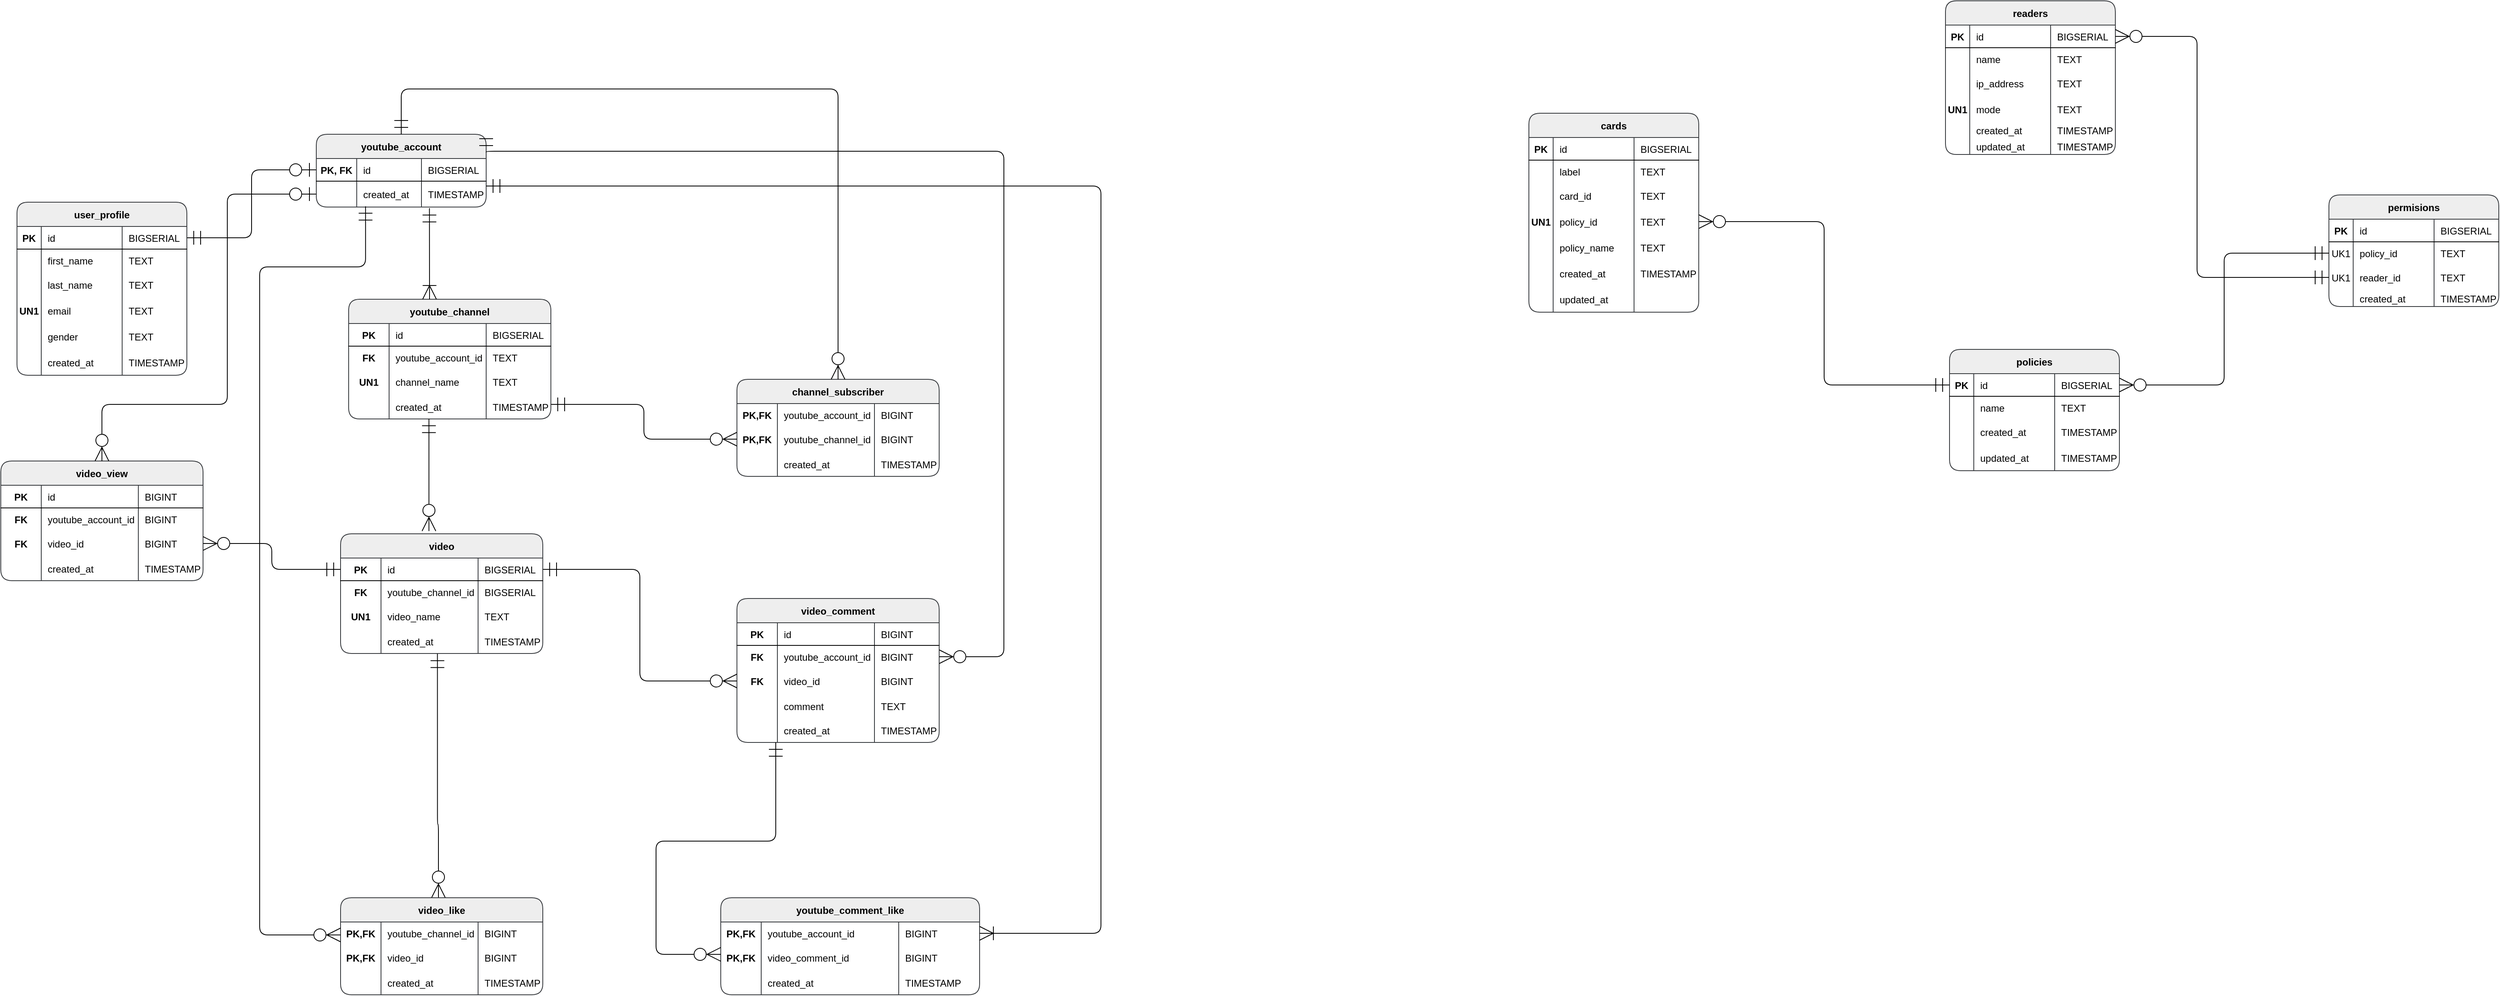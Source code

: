 <mxfile version="23.1.7" type="github">
  <diagram id="-AhTFXiwVNk4hzFyMYtp" name="Page-1">
    <mxGraphModel dx="2200" dy="1208" grid="0" gridSize="10" guides="1" tooltips="1" connect="1" arrows="1" fold="1" page="1" pageScale="1" pageWidth="2000" pageHeight="2000" math="0" shadow="0">
      <root>
        <mxCell id="0" />
        <mxCell id="1" parent="0" />
        <mxCell id="xQEpdQuimWYe1z7LgiUK-31" value="user_profile" style="shape=table;startSize=30;container=1;collapsible=1;childLayout=tableLayout;fixedRows=1;rowLines=0;fontStyle=1;align=center;resizeLast=1;fillColor=#eeeeee;strokeColor=#36393d;rounded=1;" parent="1" vertex="1">
          <mxGeometry x="60" y="270" width="210" height="214" as="geometry">
            <mxRectangle x="280" y="300" width="70" height="30" as="alternateBounds" />
          </mxGeometry>
        </mxCell>
        <mxCell id="xQEpdQuimWYe1z7LgiUK-32" value="" style="shape=tableRow;horizontal=0;startSize=0;swimlaneHead=0;swimlaneBody=0;fillColor=none;collapsible=0;dropTarget=0;points=[[0,0.5],[1,0.5]];portConstraint=eastwest;top=0;left=0;right=0;bottom=1;" parent="xQEpdQuimWYe1z7LgiUK-31" vertex="1">
          <mxGeometry y="30" width="210" height="28" as="geometry" />
        </mxCell>
        <mxCell id="xQEpdQuimWYe1z7LgiUK-33" value="PK" style="shape=partialRectangle;connectable=0;fillColor=none;top=0;left=0;bottom=0;right=0;fontStyle=1;overflow=hidden;" parent="xQEpdQuimWYe1z7LgiUK-32" vertex="1">
          <mxGeometry width="30" height="28" as="geometry">
            <mxRectangle width="30" height="28" as="alternateBounds" />
          </mxGeometry>
        </mxCell>
        <mxCell id="xQEpdQuimWYe1z7LgiUK-34" value="id" style="shape=partialRectangle;connectable=0;fillColor=none;top=0;left=0;bottom=0;right=0;align=left;spacingLeft=6;fontStyle=0;overflow=hidden;" parent="xQEpdQuimWYe1z7LgiUK-32" vertex="1">
          <mxGeometry x="30" width="100" height="28" as="geometry">
            <mxRectangle width="100" height="28" as="alternateBounds" />
          </mxGeometry>
        </mxCell>
        <mxCell id="xQEpdQuimWYe1z7LgiUK-35" value="BIGSERIAL" style="shape=partialRectangle;connectable=0;fillColor=none;top=0;left=0;bottom=0;right=0;align=left;spacingLeft=6;fontStyle=0;overflow=hidden;" parent="xQEpdQuimWYe1z7LgiUK-32" vertex="1">
          <mxGeometry x="130" width="80" height="28" as="geometry">
            <mxRectangle width="80" height="28" as="alternateBounds" />
          </mxGeometry>
        </mxCell>
        <mxCell id="xQEpdQuimWYe1z7LgiUK-36" value="" style="shape=tableRow;horizontal=0;startSize=0;swimlaneHead=0;swimlaneBody=0;fillColor=none;collapsible=0;dropTarget=0;points=[[0,0.5],[1,0.5]];portConstraint=eastwest;top=0;left=0;right=0;bottom=0;" parent="xQEpdQuimWYe1z7LgiUK-31" vertex="1">
          <mxGeometry y="58" width="210" height="28" as="geometry" />
        </mxCell>
        <mxCell id="xQEpdQuimWYe1z7LgiUK-37" value="" style="shape=partialRectangle;connectable=0;fillColor=none;top=0;left=0;bottom=0;right=0;editable=1;overflow=hidden;" parent="xQEpdQuimWYe1z7LgiUK-36" vertex="1">
          <mxGeometry width="30" height="28" as="geometry">
            <mxRectangle width="30" height="28" as="alternateBounds" />
          </mxGeometry>
        </mxCell>
        <mxCell id="xQEpdQuimWYe1z7LgiUK-38" value="first_name" style="shape=partialRectangle;connectable=0;fillColor=none;top=0;left=0;bottom=0;right=0;align=left;spacingLeft=6;overflow=hidden;" parent="xQEpdQuimWYe1z7LgiUK-36" vertex="1">
          <mxGeometry x="30" width="100" height="28" as="geometry">
            <mxRectangle width="100" height="28" as="alternateBounds" />
          </mxGeometry>
        </mxCell>
        <mxCell id="xQEpdQuimWYe1z7LgiUK-39" value="TEXT" style="shape=partialRectangle;connectable=0;fillColor=none;top=0;left=0;bottom=0;right=0;align=left;spacingLeft=6;overflow=hidden;" parent="xQEpdQuimWYe1z7LgiUK-36" vertex="1">
          <mxGeometry x="130" width="80" height="28" as="geometry">
            <mxRectangle width="80" height="28" as="alternateBounds" />
          </mxGeometry>
        </mxCell>
        <mxCell id="xQEpdQuimWYe1z7LgiUK-40" value="" style="shape=tableRow;horizontal=0;startSize=0;swimlaneHead=0;swimlaneBody=0;fillColor=none;collapsible=0;dropTarget=0;points=[[0,0.5],[1,0.5]];portConstraint=eastwest;top=0;left=0;right=0;bottom=0;" parent="xQEpdQuimWYe1z7LgiUK-31" vertex="1">
          <mxGeometry y="86" width="210" height="32" as="geometry" />
        </mxCell>
        <mxCell id="xQEpdQuimWYe1z7LgiUK-41" value="" style="shape=partialRectangle;connectable=0;fillColor=none;top=0;left=0;bottom=0;right=0;editable=1;overflow=hidden;" parent="xQEpdQuimWYe1z7LgiUK-40" vertex="1">
          <mxGeometry width="30" height="32" as="geometry">
            <mxRectangle width="30" height="32" as="alternateBounds" />
          </mxGeometry>
        </mxCell>
        <mxCell id="xQEpdQuimWYe1z7LgiUK-42" value="last_name" style="shape=partialRectangle;connectable=0;fillColor=none;top=0;left=0;bottom=0;right=0;align=left;spacingLeft=6;overflow=hidden;" parent="xQEpdQuimWYe1z7LgiUK-40" vertex="1">
          <mxGeometry x="30" width="100" height="32" as="geometry">
            <mxRectangle width="100" height="32" as="alternateBounds" />
          </mxGeometry>
        </mxCell>
        <mxCell id="xQEpdQuimWYe1z7LgiUK-43" value="TEXT" style="shape=partialRectangle;connectable=0;fillColor=none;top=0;left=0;bottom=0;right=0;align=left;spacingLeft=6;overflow=hidden;" parent="xQEpdQuimWYe1z7LgiUK-40" vertex="1">
          <mxGeometry x="130" width="80" height="32" as="geometry">
            <mxRectangle width="80" height="32" as="alternateBounds" />
          </mxGeometry>
        </mxCell>
        <mxCell id="xQEpdQuimWYe1z7LgiUK-52" style="shape=tableRow;horizontal=0;startSize=0;swimlaneHead=0;swimlaneBody=0;fillColor=none;collapsible=0;dropTarget=0;points=[[0,0.5],[1,0.5]];portConstraint=eastwest;top=0;left=0;right=0;bottom=0;" parent="xQEpdQuimWYe1z7LgiUK-31" vertex="1">
          <mxGeometry y="118" width="210" height="32" as="geometry" />
        </mxCell>
        <mxCell id="xQEpdQuimWYe1z7LgiUK-53" value="UN1" style="shape=partialRectangle;connectable=0;fillColor=none;top=0;left=0;bottom=0;right=0;editable=1;overflow=hidden;fontStyle=1" parent="xQEpdQuimWYe1z7LgiUK-52" vertex="1">
          <mxGeometry width="30" height="32" as="geometry">
            <mxRectangle width="30" height="32" as="alternateBounds" />
          </mxGeometry>
        </mxCell>
        <mxCell id="xQEpdQuimWYe1z7LgiUK-54" value="email" style="shape=partialRectangle;connectable=0;fillColor=none;top=0;left=0;bottom=0;right=0;align=left;spacingLeft=6;overflow=hidden;" parent="xQEpdQuimWYe1z7LgiUK-52" vertex="1">
          <mxGeometry x="30" width="100" height="32" as="geometry">
            <mxRectangle width="100" height="32" as="alternateBounds" />
          </mxGeometry>
        </mxCell>
        <mxCell id="xQEpdQuimWYe1z7LgiUK-55" value="TEXT" style="shape=partialRectangle;connectable=0;fillColor=none;top=0;left=0;bottom=0;right=0;align=left;spacingLeft=6;overflow=hidden;" parent="xQEpdQuimWYe1z7LgiUK-52" vertex="1">
          <mxGeometry x="130" width="80" height="32" as="geometry">
            <mxRectangle width="80" height="32" as="alternateBounds" />
          </mxGeometry>
        </mxCell>
        <mxCell id="xQEpdQuimWYe1z7LgiUK-56" style="shape=tableRow;horizontal=0;startSize=0;swimlaneHead=0;swimlaneBody=0;fillColor=none;collapsible=0;dropTarget=0;points=[[0,0.5],[1,0.5]];portConstraint=eastwest;top=0;left=0;right=0;bottom=0;" parent="xQEpdQuimWYe1z7LgiUK-31" vertex="1">
          <mxGeometry y="150" width="210" height="32" as="geometry" />
        </mxCell>
        <mxCell id="xQEpdQuimWYe1z7LgiUK-57" style="shape=partialRectangle;connectable=0;fillColor=none;top=0;left=0;bottom=0;right=0;editable=1;overflow=hidden;fontStyle=1" parent="xQEpdQuimWYe1z7LgiUK-56" vertex="1">
          <mxGeometry width="30" height="32" as="geometry">
            <mxRectangle width="30" height="32" as="alternateBounds" />
          </mxGeometry>
        </mxCell>
        <mxCell id="xQEpdQuimWYe1z7LgiUK-58" value="gender" style="shape=partialRectangle;connectable=0;fillColor=none;top=0;left=0;bottom=0;right=0;align=left;spacingLeft=6;overflow=hidden;" parent="xQEpdQuimWYe1z7LgiUK-56" vertex="1">
          <mxGeometry x="30" width="100" height="32" as="geometry">
            <mxRectangle width="100" height="32" as="alternateBounds" />
          </mxGeometry>
        </mxCell>
        <mxCell id="xQEpdQuimWYe1z7LgiUK-59" value="TEXT" style="shape=partialRectangle;connectable=0;fillColor=none;top=0;left=0;bottom=0;right=0;align=left;spacingLeft=6;overflow=hidden;" parent="xQEpdQuimWYe1z7LgiUK-56" vertex="1">
          <mxGeometry x="130" width="80" height="32" as="geometry">
            <mxRectangle width="80" height="32" as="alternateBounds" />
          </mxGeometry>
        </mxCell>
        <mxCell id="xQEpdQuimWYe1z7LgiUK-60" style="shape=tableRow;horizontal=0;startSize=0;swimlaneHead=0;swimlaneBody=0;fillColor=none;collapsible=0;dropTarget=0;points=[[0,0.5],[1,0.5]];portConstraint=eastwest;top=0;left=0;right=0;bottom=0;" parent="xQEpdQuimWYe1z7LgiUK-31" vertex="1">
          <mxGeometry y="182" width="210" height="32" as="geometry" />
        </mxCell>
        <mxCell id="xQEpdQuimWYe1z7LgiUK-61" style="shape=partialRectangle;connectable=0;fillColor=none;top=0;left=0;bottom=0;right=0;editable=1;overflow=hidden;fontStyle=1" parent="xQEpdQuimWYe1z7LgiUK-60" vertex="1">
          <mxGeometry width="30" height="32" as="geometry">
            <mxRectangle width="30" height="32" as="alternateBounds" />
          </mxGeometry>
        </mxCell>
        <mxCell id="xQEpdQuimWYe1z7LgiUK-62" value="created_at" style="shape=partialRectangle;connectable=0;fillColor=none;top=0;left=0;bottom=0;right=0;align=left;spacingLeft=6;overflow=hidden;" parent="xQEpdQuimWYe1z7LgiUK-60" vertex="1">
          <mxGeometry x="30" width="100" height="32" as="geometry">
            <mxRectangle width="100" height="32" as="alternateBounds" />
          </mxGeometry>
        </mxCell>
        <mxCell id="xQEpdQuimWYe1z7LgiUK-63" value="TIMESTAMP" style="shape=partialRectangle;connectable=0;fillColor=none;top=0;left=0;bottom=0;right=0;align=left;spacingLeft=6;overflow=hidden;" parent="xQEpdQuimWYe1z7LgiUK-60" vertex="1">
          <mxGeometry x="130" width="80" height="32" as="geometry">
            <mxRectangle width="80" height="32" as="alternateBounds" />
          </mxGeometry>
        </mxCell>
        <mxCell id="xQEpdQuimWYe1z7LgiUK-89" value="youtube_account" style="shape=table;startSize=30;container=1;collapsible=1;childLayout=tableLayout;fixedRows=1;rowLines=0;fontStyle=1;align=center;resizeLast=1;fillColor=#eeeeee;strokeColor=#36393d;rounded=1;" parent="1" vertex="1">
          <mxGeometry x="430" y="186" width="210" height="90" as="geometry">
            <mxRectangle x="280" y="300" width="70" height="30" as="alternateBounds" />
          </mxGeometry>
        </mxCell>
        <mxCell id="xQEpdQuimWYe1z7LgiUK-90" value="" style="shape=tableRow;horizontal=0;startSize=0;swimlaneHead=0;swimlaneBody=0;fillColor=none;collapsible=0;dropTarget=0;points=[[0,0.5],[1,0.5]];portConstraint=eastwest;top=0;left=0;right=0;bottom=1;" parent="xQEpdQuimWYe1z7LgiUK-89" vertex="1">
          <mxGeometry y="30" width="210" height="28" as="geometry" />
        </mxCell>
        <mxCell id="xQEpdQuimWYe1z7LgiUK-91" value="PK, FK" style="shape=partialRectangle;connectable=0;fillColor=none;top=0;left=0;bottom=0;right=0;fontStyle=1;overflow=hidden;" parent="xQEpdQuimWYe1z7LgiUK-90" vertex="1">
          <mxGeometry width="50" height="28" as="geometry">
            <mxRectangle width="50" height="28" as="alternateBounds" />
          </mxGeometry>
        </mxCell>
        <mxCell id="xQEpdQuimWYe1z7LgiUK-92" value="id" style="shape=partialRectangle;connectable=0;fillColor=none;top=0;left=0;bottom=0;right=0;align=left;spacingLeft=6;fontStyle=0;overflow=hidden;" parent="xQEpdQuimWYe1z7LgiUK-90" vertex="1">
          <mxGeometry x="50" width="80" height="28" as="geometry">
            <mxRectangle width="80" height="28" as="alternateBounds" />
          </mxGeometry>
        </mxCell>
        <mxCell id="xQEpdQuimWYe1z7LgiUK-93" value="BIGSERIAL" style="shape=partialRectangle;connectable=0;fillColor=none;top=0;left=0;bottom=0;right=0;align=left;spacingLeft=6;fontStyle=0;overflow=hidden;" parent="xQEpdQuimWYe1z7LgiUK-90" vertex="1">
          <mxGeometry x="130" width="80" height="28" as="geometry">
            <mxRectangle width="80" height="28" as="alternateBounds" />
          </mxGeometry>
        </mxCell>
        <mxCell id="xQEpdQuimWYe1z7LgiUK-110" style="shape=tableRow;horizontal=0;startSize=0;swimlaneHead=0;swimlaneBody=0;fillColor=none;collapsible=0;dropTarget=0;points=[[0,0.5],[1,0.5]];portConstraint=eastwest;top=0;left=0;right=0;bottom=0;" parent="xQEpdQuimWYe1z7LgiUK-89" vertex="1">
          <mxGeometry y="58" width="210" height="32" as="geometry" />
        </mxCell>
        <mxCell id="xQEpdQuimWYe1z7LgiUK-111" style="shape=partialRectangle;connectable=0;fillColor=none;top=0;left=0;bottom=0;right=0;editable=1;overflow=hidden;fontStyle=1" parent="xQEpdQuimWYe1z7LgiUK-110" vertex="1">
          <mxGeometry width="50" height="32" as="geometry">
            <mxRectangle width="50" height="32" as="alternateBounds" />
          </mxGeometry>
        </mxCell>
        <mxCell id="xQEpdQuimWYe1z7LgiUK-112" value="created_at" style="shape=partialRectangle;connectable=0;fillColor=none;top=0;left=0;bottom=0;right=0;align=left;spacingLeft=6;overflow=hidden;" parent="xQEpdQuimWYe1z7LgiUK-110" vertex="1">
          <mxGeometry x="50" width="80" height="32" as="geometry">
            <mxRectangle width="80" height="32" as="alternateBounds" />
          </mxGeometry>
        </mxCell>
        <mxCell id="xQEpdQuimWYe1z7LgiUK-113" value="TIMESTAMP" style="shape=partialRectangle;connectable=0;fillColor=none;top=0;left=0;bottom=0;right=0;align=left;spacingLeft=6;overflow=hidden;" parent="xQEpdQuimWYe1z7LgiUK-110" vertex="1">
          <mxGeometry x="130" width="80" height="32" as="geometry">
            <mxRectangle width="80" height="32" as="alternateBounds" />
          </mxGeometry>
        </mxCell>
        <mxCell id="xQEpdQuimWYe1z7LgiUK-115" value="" style="edgeStyle=elbowEdgeStyle;fontSize=12;html=1;endArrow=ERzeroToOne;startArrow=ERmandOne;exitX=1;exitY=0.5;exitDx=0;exitDy=0;entryX=0;entryY=0.5;entryDx=0;entryDy=0;strokeWidth=1;rounded=1;endSize=15;startSize=15;" parent="1" source="xQEpdQuimWYe1z7LgiUK-32" target="xQEpdQuimWYe1z7LgiUK-90" edge="1">
          <mxGeometry width="100" height="100" relative="1" as="geometry">
            <mxPoint x="370" y="470" as="sourcePoint" />
            <mxPoint x="470" y="370" as="targetPoint" />
          </mxGeometry>
        </mxCell>
        <mxCell id="xQEpdQuimWYe1z7LgiUK-116" value="youtube_channel" style="shape=table;startSize=30;container=1;collapsible=1;childLayout=tableLayout;fixedRows=1;rowLines=0;fontStyle=1;align=center;resizeLast=1;fillColor=#eeeeee;strokeColor=#36393d;rounded=1;" parent="1" vertex="1">
          <mxGeometry x="470" y="390" width="250" height="148" as="geometry">
            <mxRectangle x="280" y="300" width="70" height="30" as="alternateBounds" />
          </mxGeometry>
        </mxCell>
        <mxCell id="xQEpdQuimWYe1z7LgiUK-117" value="" style="shape=tableRow;horizontal=0;startSize=0;swimlaneHead=0;swimlaneBody=0;fillColor=none;collapsible=0;dropTarget=0;points=[[0,0.5],[1,0.5]];portConstraint=eastwest;top=0;left=0;right=0;bottom=1;" parent="xQEpdQuimWYe1z7LgiUK-116" vertex="1">
          <mxGeometry y="30" width="250" height="28" as="geometry" />
        </mxCell>
        <mxCell id="xQEpdQuimWYe1z7LgiUK-118" value="PK" style="shape=partialRectangle;connectable=0;fillColor=none;top=0;left=0;bottom=0;right=0;fontStyle=1;overflow=hidden;" parent="xQEpdQuimWYe1z7LgiUK-117" vertex="1">
          <mxGeometry width="50" height="28" as="geometry">
            <mxRectangle width="50" height="28" as="alternateBounds" />
          </mxGeometry>
        </mxCell>
        <mxCell id="xQEpdQuimWYe1z7LgiUK-119" value="id" style="shape=partialRectangle;connectable=0;fillColor=none;top=0;left=0;bottom=0;right=0;align=left;spacingLeft=6;fontStyle=0;overflow=hidden;" parent="xQEpdQuimWYe1z7LgiUK-117" vertex="1">
          <mxGeometry x="50" width="120" height="28" as="geometry">
            <mxRectangle width="120" height="28" as="alternateBounds" />
          </mxGeometry>
        </mxCell>
        <mxCell id="xQEpdQuimWYe1z7LgiUK-120" value="BIGSERIAL" style="shape=partialRectangle;connectable=0;fillColor=none;top=0;left=0;bottom=0;right=0;align=left;spacingLeft=6;fontStyle=0;overflow=hidden;" parent="xQEpdQuimWYe1z7LgiUK-117" vertex="1">
          <mxGeometry x="170" width="80" height="28" as="geometry">
            <mxRectangle width="80" height="28" as="alternateBounds" />
          </mxGeometry>
        </mxCell>
        <mxCell id="xQEpdQuimWYe1z7LgiUK-121" value="" style="shape=tableRow;horizontal=0;startSize=0;swimlaneHead=0;swimlaneBody=0;fillColor=none;collapsible=0;dropTarget=0;points=[[0,0.5],[1,0.5]];portConstraint=eastwest;top=0;left=0;right=0;bottom=0;" parent="xQEpdQuimWYe1z7LgiUK-116" vertex="1">
          <mxGeometry y="58" width="250" height="28" as="geometry" />
        </mxCell>
        <mxCell id="xQEpdQuimWYe1z7LgiUK-122" value="FK" style="shape=partialRectangle;connectable=0;fillColor=none;top=0;left=0;bottom=0;right=0;editable=1;overflow=hidden;fontStyle=1" parent="xQEpdQuimWYe1z7LgiUK-121" vertex="1">
          <mxGeometry width="50" height="28" as="geometry">
            <mxRectangle width="50" height="28" as="alternateBounds" />
          </mxGeometry>
        </mxCell>
        <mxCell id="xQEpdQuimWYe1z7LgiUK-123" value="youtube_account_id" style="shape=partialRectangle;connectable=0;fillColor=none;top=0;left=0;bottom=0;right=0;align=left;spacingLeft=6;overflow=hidden;" parent="xQEpdQuimWYe1z7LgiUK-121" vertex="1">
          <mxGeometry x="50" width="120" height="28" as="geometry">
            <mxRectangle width="120" height="28" as="alternateBounds" />
          </mxGeometry>
        </mxCell>
        <mxCell id="xQEpdQuimWYe1z7LgiUK-124" value="TEXT" style="shape=partialRectangle;connectable=0;fillColor=none;top=0;left=0;bottom=0;right=0;align=left;spacingLeft=6;overflow=hidden;" parent="xQEpdQuimWYe1z7LgiUK-121" vertex="1">
          <mxGeometry x="170" width="80" height="28" as="geometry">
            <mxRectangle width="80" height="28" as="alternateBounds" />
          </mxGeometry>
        </mxCell>
        <mxCell id="xQEpdQuimWYe1z7LgiUK-125" value="" style="shape=tableRow;horizontal=0;startSize=0;swimlaneHead=0;swimlaneBody=0;fillColor=none;collapsible=0;dropTarget=0;points=[[0,0.5],[1,0.5]];portConstraint=eastwest;top=0;left=0;right=0;bottom=0;" parent="xQEpdQuimWYe1z7LgiUK-116" vertex="1">
          <mxGeometry y="86" width="250" height="32" as="geometry" />
        </mxCell>
        <mxCell id="xQEpdQuimWYe1z7LgiUK-126" value="UN1" style="shape=partialRectangle;connectable=0;fillColor=none;top=0;left=0;bottom=0;right=0;editable=1;overflow=hidden;fontStyle=1" parent="xQEpdQuimWYe1z7LgiUK-125" vertex="1">
          <mxGeometry width="50" height="32" as="geometry">
            <mxRectangle width="50" height="32" as="alternateBounds" />
          </mxGeometry>
        </mxCell>
        <mxCell id="xQEpdQuimWYe1z7LgiUK-127" value="channel_name" style="shape=partialRectangle;connectable=0;fillColor=none;top=0;left=0;bottom=0;right=0;align=left;spacingLeft=6;overflow=hidden;" parent="xQEpdQuimWYe1z7LgiUK-125" vertex="1">
          <mxGeometry x="50" width="120" height="32" as="geometry">
            <mxRectangle width="120" height="32" as="alternateBounds" />
          </mxGeometry>
        </mxCell>
        <mxCell id="xQEpdQuimWYe1z7LgiUK-128" value="TEXT" style="shape=partialRectangle;connectable=0;fillColor=none;top=0;left=0;bottom=0;right=0;align=left;spacingLeft=6;overflow=hidden;" parent="xQEpdQuimWYe1z7LgiUK-125" vertex="1">
          <mxGeometry x="170" width="80" height="32" as="geometry">
            <mxRectangle width="80" height="32" as="alternateBounds" />
          </mxGeometry>
        </mxCell>
        <mxCell id="xQEpdQuimWYe1z7LgiUK-129" style="shape=tableRow;horizontal=0;startSize=0;swimlaneHead=0;swimlaneBody=0;fillColor=none;collapsible=0;dropTarget=0;points=[[0,0.5],[1,0.5]];portConstraint=eastwest;top=0;left=0;right=0;bottom=0;" parent="xQEpdQuimWYe1z7LgiUK-116" vertex="1">
          <mxGeometry y="118" width="250" height="30" as="geometry" />
        </mxCell>
        <mxCell id="xQEpdQuimWYe1z7LgiUK-130" value="" style="shape=partialRectangle;connectable=0;fillColor=none;top=0;left=0;bottom=0;right=0;editable=1;overflow=hidden;fontStyle=1" parent="xQEpdQuimWYe1z7LgiUK-129" vertex="1">
          <mxGeometry width="50" height="30" as="geometry">
            <mxRectangle width="50" height="30" as="alternateBounds" />
          </mxGeometry>
        </mxCell>
        <mxCell id="xQEpdQuimWYe1z7LgiUK-131" value="created_at" style="shape=partialRectangle;connectable=0;fillColor=none;top=0;left=0;bottom=0;right=0;align=left;spacingLeft=6;overflow=hidden;" parent="xQEpdQuimWYe1z7LgiUK-129" vertex="1">
          <mxGeometry x="50" width="120" height="30" as="geometry">
            <mxRectangle width="120" height="30" as="alternateBounds" />
          </mxGeometry>
        </mxCell>
        <mxCell id="xQEpdQuimWYe1z7LgiUK-132" value="TIMESTAMP" style="shape=partialRectangle;connectable=0;fillColor=none;top=0;left=0;bottom=0;right=0;align=left;spacingLeft=6;overflow=hidden;" parent="xQEpdQuimWYe1z7LgiUK-129" vertex="1">
          <mxGeometry x="170" width="80" height="30" as="geometry">
            <mxRectangle width="80" height="30" as="alternateBounds" />
          </mxGeometry>
        </mxCell>
        <mxCell id="xQEpdQuimWYe1z7LgiUK-166" value="" style="edgeStyle=orthogonalEdgeStyle;fontSize=12;html=1;endArrow=ERoneToMany;startArrow=ERmandOne;rounded=1;startSize=15;endSize=15;strokeWidth=1;exitX=0.666;exitY=1.044;exitDx=0;exitDy=0;exitPerimeter=0;entryX=0.4;entryY=0;entryDx=0;entryDy=0;entryPerimeter=0;" parent="1" source="xQEpdQuimWYe1z7LgiUK-110" target="xQEpdQuimWYe1z7LgiUK-116" edge="1">
          <mxGeometry width="100" height="100" relative="1" as="geometry">
            <mxPoint x="570" y="280" as="sourcePoint" />
            <mxPoint x="610" y="360" as="targetPoint" />
            <Array as="points">
              <mxPoint x="570" y="310" />
              <mxPoint x="570" y="310" />
            </Array>
          </mxGeometry>
        </mxCell>
        <mxCell id="xQEpdQuimWYe1z7LgiUK-167" value="channel_subscriber" style="shape=table;startSize=30;container=1;collapsible=1;childLayout=tableLayout;fixedRows=1;rowLines=0;fontStyle=1;align=center;resizeLast=1;fillColor=#eeeeee;strokeColor=#36393D;rounded=1;" parent="1" vertex="1">
          <mxGeometry x="950" y="489" width="250" height="120" as="geometry">
            <mxRectangle x="280" y="300" width="70" height="30" as="alternateBounds" />
          </mxGeometry>
        </mxCell>
        <mxCell id="xQEpdQuimWYe1z7LgiUK-172" value="" style="shape=tableRow;horizontal=0;startSize=0;swimlaneHead=0;swimlaneBody=0;fillColor=none;collapsible=0;dropTarget=0;points=[[0,0.5],[1,0.5]];portConstraint=eastwest;top=0;left=0;right=0;bottom=0;" parent="xQEpdQuimWYe1z7LgiUK-167" vertex="1">
          <mxGeometry y="30" width="250" height="28" as="geometry" />
        </mxCell>
        <mxCell id="xQEpdQuimWYe1z7LgiUK-173" value="PK,FK" style="shape=partialRectangle;connectable=0;fillColor=none;top=0;left=0;bottom=0;right=0;editable=1;overflow=hidden;fontStyle=1" parent="xQEpdQuimWYe1z7LgiUK-172" vertex="1">
          <mxGeometry width="50" height="28" as="geometry">
            <mxRectangle width="50" height="28" as="alternateBounds" />
          </mxGeometry>
        </mxCell>
        <mxCell id="xQEpdQuimWYe1z7LgiUK-174" value="youtube_account_id" style="shape=partialRectangle;connectable=0;fillColor=none;top=0;left=0;bottom=0;right=0;align=left;spacingLeft=6;overflow=hidden;" parent="xQEpdQuimWYe1z7LgiUK-172" vertex="1">
          <mxGeometry x="50" width="120" height="28" as="geometry">
            <mxRectangle width="120" height="28" as="alternateBounds" />
          </mxGeometry>
        </mxCell>
        <mxCell id="xQEpdQuimWYe1z7LgiUK-175" value="BIGINT" style="shape=partialRectangle;connectable=0;fillColor=none;top=0;left=0;bottom=0;right=0;align=left;spacingLeft=6;overflow=hidden;" parent="xQEpdQuimWYe1z7LgiUK-172" vertex="1">
          <mxGeometry x="170" width="80" height="28" as="geometry">
            <mxRectangle width="80" height="28" as="alternateBounds" />
          </mxGeometry>
        </mxCell>
        <mxCell id="xQEpdQuimWYe1z7LgiUK-176" value="" style="shape=tableRow;horizontal=0;startSize=0;swimlaneHead=0;swimlaneBody=0;fillColor=none;collapsible=0;dropTarget=0;points=[[0,0.5],[1,0.5]];portConstraint=eastwest;top=0;left=0;right=0;bottom=0;" parent="xQEpdQuimWYe1z7LgiUK-167" vertex="1">
          <mxGeometry y="58" width="250" height="32" as="geometry" />
        </mxCell>
        <mxCell id="xQEpdQuimWYe1z7LgiUK-177" value="PK,FK" style="shape=partialRectangle;connectable=0;fillColor=none;top=0;left=0;bottom=0;right=0;editable=1;overflow=hidden;fontStyle=1" parent="xQEpdQuimWYe1z7LgiUK-176" vertex="1">
          <mxGeometry width="50" height="32" as="geometry">
            <mxRectangle width="50" height="32" as="alternateBounds" />
          </mxGeometry>
        </mxCell>
        <mxCell id="xQEpdQuimWYe1z7LgiUK-178" value="youtube_channel_id" style="shape=partialRectangle;connectable=0;fillColor=none;top=0;left=0;bottom=0;right=0;align=left;spacingLeft=6;overflow=hidden;" parent="xQEpdQuimWYe1z7LgiUK-176" vertex="1">
          <mxGeometry x="50" width="120" height="32" as="geometry">
            <mxRectangle width="120" height="32" as="alternateBounds" />
          </mxGeometry>
        </mxCell>
        <mxCell id="xQEpdQuimWYe1z7LgiUK-179" value="BIGINT" style="shape=partialRectangle;connectable=0;fillColor=none;top=0;left=0;bottom=0;right=0;align=left;spacingLeft=6;overflow=hidden;" parent="xQEpdQuimWYe1z7LgiUK-176" vertex="1">
          <mxGeometry x="170" width="80" height="32" as="geometry">
            <mxRectangle width="80" height="32" as="alternateBounds" />
          </mxGeometry>
        </mxCell>
        <mxCell id="xQEpdQuimWYe1z7LgiUK-180" style="shape=tableRow;horizontal=0;startSize=0;swimlaneHead=0;swimlaneBody=0;fillColor=none;collapsible=0;dropTarget=0;points=[[0,0.5],[1,0.5]];portConstraint=eastwest;top=0;left=0;right=0;bottom=0;" parent="xQEpdQuimWYe1z7LgiUK-167" vertex="1">
          <mxGeometry y="90" width="250" height="30" as="geometry" />
        </mxCell>
        <mxCell id="xQEpdQuimWYe1z7LgiUK-181" value="" style="shape=partialRectangle;connectable=0;fillColor=none;top=0;left=0;bottom=0;right=0;editable=1;overflow=hidden;fontStyle=1" parent="xQEpdQuimWYe1z7LgiUK-180" vertex="1">
          <mxGeometry width="50" height="30" as="geometry">
            <mxRectangle width="50" height="30" as="alternateBounds" />
          </mxGeometry>
        </mxCell>
        <mxCell id="xQEpdQuimWYe1z7LgiUK-182" value="created_at" style="shape=partialRectangle;connectable=0;fillColor=none;top=0;left=0;bottom=0;right=0;align=left;spacingLeft=6;overflow=hidden;" parent="xQEpdQuimWYe1z7LgiUK-180" vertex="1">
          <mxGeometry x="50" width="120" height="30" as="geometry">
            <mxRectangle width="120" height="30" as="alternateBounds" />
          </mxGeometry>
        </mxCell>
        <mxCell id="xQEpdQuimWYe1z7LgiUK-183" value="TIMESTAMP" style="shape=partialRectangle;connectable=0;fillColor=none;top=0;left=0;bottom=0;right=0;align=left;spacingLeft=6;overflow=hidden;" parent="xQEpdQuimWYe1z7LgiUK-180" vertex="1">
          <mxGeometry x="170" width="80" height="30" as="geometry">
            <mxRectangle width="80" height="30" as="alternateBounds" />
          </mxGeometry>
        </mxCell>
        <mxCell id="xQEpdQuimWYe1z7LgiUK-184" value="" style="edgeStyle=elbowEdgeStyle;fontSize=12;html=1;endArrow=ERzeroToMany;startArrow=ERmandOne;rounded=1;startSize=15;endSize=15;strokeWidth=1;strokeColor=default;flowAnimation=0;noJump=0;deletable=1;cloneable=1;movable=1;metaEdit=0;snapToPoint=0;exitX=0.5;exitY=0;exitDx=0;exitDy=0;endFill=0;" parent="1" source="xQEpdQuimWYe1z7LgiUK-89" target="xQEpdQuimWYe1z7LgiUK-167" edge="1">
          <mxGeometry width="100" height="100" relative="1" as="geometry">
            <mxPoint x="580" y="120" as="sourcePoint" />
            <mxPoint x="1260" y="430" as="targetPoint" />
            <Array as="points">
              <mxPoint x="680" y="130" />
              <mxPoint x="1060" y="300" />
            </Array>
          </mxGeometry>
        </mxCell>
        <mxCell id="xQEpdQuimWYe1z7LgiUK-186" value="" style="edgeStyle=elbowEdgeStyle;fontSize=12;html=1;endArrow=ERzeroToMany;startArrow=ERmandOne;rounded=1;startSize=15;endSize=15;strokeColor=default;strokeWidth=1;entryX=0;entryY=0.5;entryDx=0;entryDy=0;startFill=0;endFill=0;" parent="1" target="xQEpdQuimWYe1z7LgiUK-176" edge="1">
          <mxGeometry width="100" height="100" relative="1" as="geometry">
            <mxPoint x="720" y="520" as="sourcePoint" />
            <mxPoint x="920" y="620" as="targetPoint" />
          </mxGeometry>
        </mxCell>
        <mxCell id="E6eJDUrzSVMhKCiF-ykW-1" value="video" style="shape=table;startSize=30;container=1;collapsible=1;childLayout=tableLayout;fixedRows=1;rowLines=0;fontStyle=1;align=center;resizeLast=1;fillColor=#eeeeee;strokeColor=#36393d;rounded=1;" parent="1" vertex="1">
          <mxGeometry x="460" y="680" width="250" height="148" as="geometry">
            <mxRectangle x="280" y="300" width="70" height="30" as="alternateBounds" />
          </mxGeometry>
        </mxCell>
        <mxCell id="E6eJDUrzSVMhKCiF-ykW-2" value="" style="shape=tableRow;horizontal=0;startSize=0;swimlaneHead=0;swimlaneBody=0;fillColor=none;collapsible=0;dropTarget=0;points=[[0,0.5],[1,0.5]];portConstraint=eastwest;top=0;left=0;right=0;bottom=1;" parent="E6eJDUrzSVMhKCiF-ykW-1" vertex="1">
          <mxGeometry y="30" width="250" height="28" as="geometry" />
        </mxCell>
        <mxCell id="E6eJDUrzSVMhKCiF-ykW-3" value="PK" style="shape=partialRectangle;connectable=0;fillColor=none;top=0;left=0;bottom=0;right=0;fontStyle=1;overflow=hidden;" parent="E6eJDUrzSVMhKCiF-ykW-2" vertex="1">
          <mxGeometry width="50" height="28" as="geometry">
            <mxRectangle width="50" height="28" as="alternateBounds" />
          </mxGeometry>
        </mxCell>
        <mxCell id="E6eJDUrzSVMhKCiF-ykW-4" value="id" style="shape=partialRectangle;connectable=0;fillColor=none;top=0;left=0;bottom=0;right=0;align=left;spacingLeft=6;fontStyle=0;overflow=hidden;" parent="E6eJDUrzSVMhKCiF-ykW-2" vertex="1">
          <mxGeometry x="50" width="120" height="28" as="geometry">
            <mxRectangle width="120" height="28" as="alternateBounds" />
          </mxGeometry>
        </mxCell>
        <mxCell id="E6eJDUrzSVMhKCiF-ykW-5" value="BIGSERIAL" style="shape=partialRectangle;connectable=0;fillColor=none;top=0;left=0;bottom=0;right=0;align=left;spacingLeft=6;fontStyle=0;overflow=hidden;" parent="E6eJDUrzSVMhKCiF-ykW-2" vertex="1">
          <mxGeometry x="170" width="80" height="28" as="geometry">
            <mxRectangle width="80" height="28" as="alternateBounds" />
          </mxGeometry>
        </mxCell>
        <mxCell id="E6eJDUrzSVMhKCiF-ykW-6" value="" style="shape=tableRow;horizontal=0;startSize=0;swimlaneHead=0;swimlaneBody=0;fillColor=none;collapsible=0;dropTarget=0;points=[[0,0.5],[1,0.5]];portConstraint=eastwest;top=0;left=0;right=0;bottom=0;" parent="E6eJDUrzSVMhKCiF-ykW-1" vertex="1">
          <mxGeometry y="58" width="250" height="28" as="geometry" />
        </mxCell>
        <mxCell id="E6eJDUrzSVMhKCiF-ykW-7" value="FK" style="shape=partialRectangle;connectable=0;fillColor=none;top=0;left=0;bottom=0;right=0;editable=1;overflow=hidden;fontStyle=1" parent="E6eJDUrzSVMhKCiF-ykW-6" vertex="1">
          <mxGeometry width="50" height="28" as="geometry">
            <mxRectangle width="50" height="28" as="alternateBounds" />
          </mxGeometry>
        </mxCell>
        <mxCell id="E6eJDUrzSVMhKCiF-ykW-8" value="youtube_channel_id" style="shape=partialRectangle;connectable=0;fillColor=none;top=0;left=0;bottom=0;right=0;align=left;spacingLeft=6;overflow=hidden;" parent="E6eJDUrzSVMhKCiF-ykW-6" vertex="1">
          <mxGeometry x="50" width="120" height="28" as="geometry">
            <mxRectangle width="120" height="28" as="alternateBounds" />
          </mxGeometry>
        </mxCell>
        <mxCell id="E6eJDUrzSVMhKCiF-ykW-9" value="BIGSERIAL" style="shape=partialRectangle;connectable=0;fillColor=none;top=0;left=0;bottom=0;right=0;align=left;spacingLeft=6;overflow=hidden;" parent="E6eJDUrzSVMhKCiF-ykW-6" vertex="1">
          <mxGeometry x="170" width="80" height="28" as="geometry">
            <mxRectangle width="80" height="28" as="alternateBounds" />
          </mxGeometry>
        </mxCell>
        <mxCell id="E6eJDUrzSVMhKCiF-ykW-10" value="" style="shape=tableRow;horizontal=0;startSize=0;swimlaneHead=0;swimlaneBody=0;fillColor=none;collapsible=0;dropTarget=0;points=[[0,0.5],[1,0.5]];portConstraint=eastwest;top=0;left=0;right=0;bottom=0;" parent="E6eJDUrzSVMhKCiF-ykW-1" vertex="1">
          <mxGeometry y="86" width="250" height="32" as="geometry" />
        </mxCell>
        <mxCell id="E6eJDUrzSVMhKCiF-ykW-11" value="UN1" style="shape=partialRectangle;connectable=0;fillColor=none;top=0;left=0;bottom=0;right=0;editable=1;overflow=hidden;fontStyle=1" parent="E6eJDUrzSVMhKCiF-ykW-10" vertex="1">
          <mxGeometry width="50" height="32" as="geometry">
            <mxRectangle width="50" height="32" as="alternateBounds" />
          </mxGeometry>
        </mxCell>
        <mxCell id="E6eJDUrzSVMhKCiF-ykW-12" value="video_name" style="shape=partialRectangle;connectable=0;fillColor=none;top=0;left=0;bottom=0;right=0;align=left;spacingLeft=6;overflow=hidden;" parent="E6eJDUrzSVMhKCiF-ykW-10" vertex="1">
          <mxGeometry x="50" width="120" height="32" as="geometry">
            <mxRectangle width="120" height="32" as="alternateBounds" />
          </mxGeometry>
        </mxCell>
        <mxCell id="E6eJDUrzSVMhKCiF-ykW-13" value="TEXT" style="shape=partialRectangle;connectable=0;fillColor=none;top=0;left=0;bottom=0;right=0;align=left;spacingLeft=6;overflow=hidden;" parent="E6eJDUrzSVMhKCiF-ykW-10" vertex="1">
          <mxGeometry x="170" width="80" height="32" as="geometry">
            <mxRectangle width="80" height="32" as="alternateBounds" />
          </mxGeometry>
        </mxCell>
        <mxCell id="E6eJDUrzSVMhKCiF-ykW-14" style="shape=tableRow;horizontal=0;startSize=0;swimlaneHead=0;swimlaneBody=0;fillColor=none;collapsible=0;dropTarget=0;points=[[0,0.5],[1,0.5]];portConstraint=eastwest;top=0;left=0;right=0;bottom=0;" parent="E6eJDUrzSVMhKCiF-ykW-1" vertex="1">
          <mxGeometry y="118" width="250" height="30" as="geometry" />
        </mxCell>
        <mxCell id="E6eJDUrzSVMhKCiF-ykW-15" value="" style="shape=partialRectangle;connectable=0;fillColor=none;top=0;left=0;bottom=0;right=0;editable=1;overflow=hidden;fontStyle=1" parent="E6eJDUrzSVMhKCiF-ykW-14" vertex="1">
          <mxGeometry width="50" height="30" as="geometry">
            <mxRectangle width="50" height="30" as="alternateBounds" />
          </mxGeometry>
        </mxCell>
        <mxCell id="E6eJDUrzSVMhKCiF-ykW-16" value="created_at" style="shape=partialRectangle;connectable=0;fillColor=none;top=0;left=0;bottom=0;right=0;align=left;spacingLeft=6;overflow=hidden;" parent="E6eJDUrzSVMhKCiF-ykW-14" vertex="1">
          <mxGeometry x="50" width="120" height="30" as="geometry">
            <mxRectangle width="120" height="30" as="alternateBounds" />
          </mxGeometry>
        </mxCell>
        <mxCell id="E6eJDUrzSVMhKCiF-ykW-17" value="TIMESTAMP" style="shape=partialRectangle;connectable=0;fillColor=none;top=0;left=0;bottom=0;right=0;align=left;spacingLeft=6;overflow=hidden;" parent="E6eJDUrzSVMhKCiF-ykW-14" vertex="1">
          <mxGeometry x="170" width="80" height="30" as="geometry">
            <mxRectangle width="80" height="30" as="alternateBounds" />
          </mxGeometry>
        </mxCell>
        <mxCell id="E6eJDUrzSVMhKCiF-ykW-19" value="video_view" style="shape=table;startSize=30;container=1;collapsible=1;childLayout=tableLayout;fixedRows=1;rowLines=0;fontStyle=1;align=center;resizeLast=1;fillColor=#eeeeee;strokeColor=#36393D;rounded=1;" parent="1" vertex="1">
          <mxGeometry x="40" y="590" width="250" height="148" as="geometry">
            <mxRectangle x="280" y="300" width="70" height="30" as="alternateBounds" />
          </mxGeometry>
        </mxCell>
        <mxCell id="E6eJDUrzSVMhKCiF-ykW-117" style="shape=tableRow;horizontal=0;startSize=0;swimlaneHead=0;swimlaneBody=0;fillColor=none;collapsible=0;dropTarget=0;points=[[0,0.5],[1,0.5]];portConstraint=eastwest;top=0;left=0;right=0;bottom=1;strokeColor=#000000;shadow=0;strokeWidth=1;perimeterSpacing=1;separatorColor=#000000;" parent="E6eJDUrzSVMhKCiF-ykW-19" vertex="1">
          <mxGeometry y="30" width="250" height="28" as="geometry" />
        </mxCell>
        <mxCell id="E6eJDUrzSVMhKCiF-ykW-118" value="PK" style="shape=partialRectangle;connectable=0;fillColor=none;top=0;left=0;bottom=0;right=0;editable=1;overflow=hidden;fontStyle=1" parent="E6eJDUrzSVMhKCiF-ykW-117" vertex="1">
          <mxGeometry width="50" height="28" as="geometry">
            <mxRectangle width="50" height="28" as="alternateBounds" />
          </mxGeometry>
        </mxCell>
        <mxCell id="E6eJDUrzSVMhKCiF-ykW-119" value="id" style="shape=partialRectangle;connectable=0;fillColor=none;top=0;left=0;bottom=0;right=0;align=left;spacingLeft=6;overflow=hidden;strokeColor=#000000;" parent="E6eJDUrzSVMhKCiF-ykW-117" vertex="1">
          <mxGeometry x="50" width="120" height="28" as="geometry">
            <mxRectangle width="120" height="28" as="alternateBounds" />
          </mxGeometry>
        </mxCell>
        <mxCell id="E6eJDUrzSVMhKCiF-ykW-120" value="BIGINT" style="shape=partialRectangle;connectable=0;fillColor=none;top=0;left=0;bottom=0;right=0;align=left;spacingLeft=6;overflow=hidden;" parent="E6eJDUrzSVMhKCiF-ykW-117" vertex="1">
          <mxGeometry x="170" width="80" height="28" as="geometry">
            <mxRectangle width="80" height="28" as="alternateBounds" />
          </mxGeometry>
        </mxCell>
        <mxCell id="E6eJDUrzSVMhKCiF-ykW-20" value="" style="shape=tableRow;horizontal=0;startSize=0;swimlaneHead=0;swimlaneBody=0;fillColor=none;collapsible=0;dropTarget=0;points=[[0,0.5],[1,0.5]];portConstraint=eastwest;top=0;left=0;right=0;bottom=0;" parent="E6eJDUrzSVMhKCiF-ykW-19" vertex="1">
          <mxGeometry y="58" width="250" height="28" as="geometry" />
        </mxCell>
        <mxCell id="E6eJDUrzSVMhKCiF-ykW-21" value="FK" style="shape=partialRectangle;connectable=0;fillColor=none;top=0;left=0;bottom=0;right=0;editable=1;overflow=hidden;fontStyle=1" parent="E6eJDUrzSVMhKCiF-ykW-20" vertex="1">
          <mxGeometry width="50" height="28" as="geometry">
            <mxRectangle width="50" height="28" as="alternateBounds" />
          </mxGeometry>
        </mxCell>
        <mxCell id="E6eJDUrzSVMhKCiF-ykW-22" value="youtube_account_id" style="shape=partialRectangle;connectable=0;fillColor=none;top=0;left=0;bottom=0;right=0;align=left;spacingLeft=6;overflow=hidden;" parent="E6eJDUrzSVMhKCiF-ykW-20" vertex="1">
          <mxGeometry x="50" width="120" height="28" as="geometry">
            <mxRectangle width="120" height="28" as="alternateBounds" />
          </mxGeometry>
        </mxCell>
        <mxCell id="E6eJDUrzSVMhKCiF-ykW-23" value="BIGINT" style="shape=partialRectangle;connectable=0;fillColor=none;top=0;left=0;bottom=0;right=0;align=left;spacingLeft=6;overflow=hidden;" parent="E6eJDUrzSVMhKCiF-ykW-20" vertex="1">
          <mxGeometry x="170" width="80" height="28" as="geometry">
            <mxRectangle width="80" height="28" as="alternateBounds" />
          </mxGeometry>
        </mxCell>
        <mxCell id="E6eJDUrzSVMhKCiF-ykW-24" value="" style="shape=tableRow;horizontal=0;startSize=0;swimlaneHead=0;swimlaneBody=0;fillColor=none;collapsible=0;dropTarget=0;points=[[0,0.5],[1,0.5]];portConstraint=eastwest;top=0;left=0;right=0;bottom=0;" parent="E6eJDUrzSVMhKCiF-ykW-19" vertex="1">
          <mxGeometry y="86" width="250" height="32" as="geometry" />
        </mxCell>
        <mxCell id="E6eJDUrzSVMhKCiF-ykW-25" value="FK" style="shape=partialRectangle;connectable=0;fillColor=none;top=0;left=0;bottom=0;right=0;editable=1;overflow=hidden;fontStyle=1" parent="E6eJDUrzSVMhKCiF-ykW-24" vertex="1">
          <mxGeometry width="50" height="32" as="geometry">
            <mxRectangle width="50" height="32" as="alternateBounds" />
          </mxGeometry>
        </mxCell>
        <mxCell id="E6eJDUrzSVMhKCiF-ykW-26" value="video_id" style="shape=partialRectangle;connectable=0;fillColor=none;top=0;left=0;bottom=0;right=0;align=left;spacingLeft=6;overflow=hidden;" parent="E6eJDUrzSVMhKCiF-ykW-24" vertex="1">
          <mxGeometry x="50" width="120" height="32" as="geometry">
            <mxRectangle width="120" height="32" as="alternateBounds" />
          </mxGeometry>
        </mxCell>
        <mxCell id="E6eJDUrzSVMhKCiF-ykW-27" value="BIGINT" style="shape=partialRectangle;connectable=0;fillColor=none;top=0;left=0;bottom=0;right=0;align=left;spacingLeft=6;overflow=hidden;" parent="E6eJDUrzSVMhKCiF-ykW-24" vertex="1">
          <mxGeometry x="170" width="80" height="32" as="geometry">
            <mxRectangle width="80" height="32" as="alternateBounds" />
          </mxGeometry>
        </mxCell>
        <mxCell id="E6eJDUrzSVMhKCiF-ykW-28" style="shape=tableRow;horizontal=0;startSize=0;swimlaneHead=0;swimlaneBody=0;fillColor=none;collapsible=0;dropTarget=0;points=[[0,0.5],[1,0.5]];portConstraint=eastwest;top=0;left=0;right=0;bottom=0;" parent="E6eJDUrzSVMhKCiF-ykW-19" vertex="1">
          <mxGeometry y="118" width="250" height="30" as="geometry" />
        </mxCell>
        <mxCell id="E6eJDUrzSVMhKCiF-ykW-29" value="" style="shape=partialRectangle;connectable=0;fillColor=none;top=0;left=0;bottom=0;right=0;editable=1;overflow=hidden;fontStyle=1" parent="E6eJDUrzSVMhKCiF-ykW-28" vertex="1">
          <mxGeometry width="50" height="30" as="geometry">
            <mxRectangle width="50" height="30" as="alternateBounds" />
          </mxGeometry>
        </mxCell>
        <mxCell id="E6eJDUrzSVMhKCiF-ykW-30" value="created_at" style="shape=partialRectangle;connectable=0;fillColor=none;top=0;left=0;bottom=0;right=0;align=left;spacingLeft=6;overflow=hidden;" parent="E6eJDUrzSVMhKCiF-ykW-28" vertex="1">
          <mxGeometry x="50" width="120" height="30" as="geometry">
            <mxRectangle width="120" height="30" as="alternateBounds" />
          </mxGeometry>
        </mxCell>
        <mxCell id="E6eJDUrzSVMhKCiF-ykW-31" value="TIMESTAMP" style="shape=partialRectangle;connectable=0;fillColor=none;top=0;left=0;bottom=0;right=0;align=left;spacingLeft=6;overflow=hidden;" parent="E6eJDUrzSVMhKCiF-ykW-28" vertex="1">
          <mxGeometry x="170" width="80" height="30" as="geometry">
            <mxRectangle width="80" height="30" as="alternateBounds" />
          </mxGeometry>
        </mxCell>
        <mxCell id="E6eJDUrzSVMhKCiF-ykW-41" value="" style="edgeStyle=orthogonalEdgeStyle;fontSize=12;html=1;endArrow=ERmandOne;rounded=1;startSize=15;endSize=15;strokeColor=default;strokeWidth=1;elbow=vertical;exitX=0.437;exitY=-0.023;exitDx=0;exitDy=0;exitPerimeter=0;entryX=0.397;entryY=0.997;entryDx=0;entryDy=0;entryPerimeter=0;startArrow=ERzeroToMany;startFill=0;" parent="1" source="E6eJDUrzSVMhKCiF-ykW-1" target="xQEpdQuimWYe1z7LgiUK-129" edge="1">
          <mxGeometry width="100" height="100" relative="1" as="geometry">
            <mxPoint x="470" y="650" as="sourcePoint" />
            <mxPoint x="570" y="550" as="targetPoint" />
          </mxGeometry>
        </mxCell>
        <mxCell id="E6eJDUrzSVMhKCiF-ykW-42" value="" style="edgeStyle=orthogonalEdgeStyle;fontSize=12;html=1;endArrow=ERzeroToOne;startArrow=ERzeroToMany;strokeWidth=1;rounded=1;endSize=15;startSize=15;exitX=0.5;exitY=0;exitDx=0;exitDy=0;startFill=0;entryX=0;entryY=0.5;entryDx=0;entryDy=0;" parent="1" source="E6eJDUrzSVMhKCiF-ykW-19" target="xQEpdQuimWYe1z7LgiUK-110" edge="1">
          <mxGeometry width="100" height="100" relative="1" as="geometry">
            <mxPoint x="140" y="560" as="sourcePoint" />
            <mxPoint x="410" y="260" as="targetPoint" />
            <Array as="points">
              <mxPoint x="165" y="520" />
              <mxPoint x="320" y="520" />
              <mxPoint x="320" y="260" />
            </Array>
          </mxGeometry>
        </mxCell>
        <mxCell id="E6eJDUrzSVMhKCiF-ykW-44" value="" style="edgeStyle=orthogonalEdgeStyle;fontSize=12;html=1;endArrow=ERmandOne;endFill=0;rounded=1;startSize=15;endSize=15;strokeColor=default;strokeWidth=1;elbow=vertical;entryX=0;entryY=0.5;entryDx=0;entryDy=0;exitX=1;exitY=0.5;exitDx=0;exitDy=0;startArrow=ERzeroToMany;startFill=0;" parent="1" source="E6eJDUrzSVMhKCiF-ykW-24" target="E6eJDUrzSVMhKCiF-ykW-2" edge="1">
          <mxGeometry width="100" height="100" relative="1" as="geometry">
            <mxPoint x="280" y="850" as="sourcePoint" />
            <mxPoint x="380" y="750" as="targetPoint" />
          </mxGeometry>
        </mxCell>
        <mxCell id="E6eJDUrzSVMhKCiF-ykW-45" value="video_comment" style="shape=table;startSize=30;container=1;collapsible=1;childLayout=tableLayout;fixedRows=1;rowLines=0;fontStyle=1;align=center;resizeLast=1;fillColor=#eeeeee;strokeColor=#36393D;rounded=1;" parent="1" vertex="1">
          <mxGeometry x="950" y="760" width="250" height="178" as="geometry">
            <mxRectangle x="280" y="300" width="70" height="30" as="alternateBounds" />
          </mxGeometry>
        </mxCell>
        <mxCell id="E6eJDUrzSVMhKCiF-ykW-100" style="shape=tableRow;horizontal=0;startSize=0;swimlaneHead=0;swimlaneBody=0;fillColor=none;collapsible=0;dropTarget=0;points=[[0,0.5],[1,0.5]];portConstraint=eastwest;top=0;left=0;right=0;bottom=1;" parent="E6eJDUrzSVMhKCiF-ykW-45" vertex="1">
          <mxGeometry y="30" width="250" height="28" as="geometry" />
        </mxCell>
        <mxCell id="E6eJDUrzSVMhKCiF-ykW-101" value="PK" style="shape=partialRectangle;connectable=0;fillColor=none;top=0;left=0;bottom=0;right=0;editable=1;overflow=hidden;fontStyle=1" parent="E6eJDUrzSVMhKCiF-ykW-100" vertex="1">
          <mxGeometry width="50" height="28" as="geometry">
            <mxRectangle width="50" height="28" as="alternateBounds" />
          </mxGeometry>
        </mxCell>
        <mxCell id="E6eJDUrzSVMhKCiF-ykW-102" value="id" style="shape=partialRectangle;connectable=0;fillColor=none;top=0;left=0;bottom=0;right=0;align=left;spacingLeft=6;overflow=hidden;" parent="E6eJDUrzSVMhKCiF-ykW-100" vertex="1">
          <mxGeometry x="50" width="120" height="28" as="geometry">
            <mxRectangle width="120" height="28" as="alternateBounds" />
          </mxGeometry>
        </mxCell>
        <mxCell id="E6eJDUrzSVMhKCiF-ykW-103" value="BIGINT" style="shape=partialRectangle;connectable=0;fillColor=none;top=0;left=0;bottom=0;right=0;align=left;spacingLeft=6;overflow=hidden;" parent="E6eJDUrzSVMhKCiF-ykW-100" vertex="1">
          <mxGeometry x="170" width="80" height="28" as="geometry">
            <mxRectangle width="80" height="28" as="alternateBounds" />
          </mxGeometry>
        </mxCell>
        <mxCell id="E6eJDUrzSVMhKCiF-ykW-46" value="" style="shape=tableRow;horizontal=0;startSize=0;swimlaneHead=0;swimlaneBody=0;fillColor=none;collapsible=0;dropTarget=0;points=[[0,0.5],[1,0.5]];portConstraint=eastwest;top=0;left=0;right=0;bottom=0;" parent="E6eJDUrzSVMhKCiF-ykW-45" vertex="1">
          <mxGeometry y="58" width="250" height="28" as="geometry" />
        </mxCell>
        <mxCell id="E6eJDUrzSVMhKCiF-ykW-47" value="FK" style="shape=partialRectangle;connectable=0;fillColor=none;top=0;left=0;bottom=0;right=0;editable=1;overflow=hidden;fontStyle=1" parent="E6eJDUrzSVMhKCiF-ykW-46" vertex="1">
          <mxGeometry width="50" height="28" as="geometry">
            <mxRectangle width="50" height="28" as="alternateBounds" />
          </mxGeometry>
        </mxCell>
        <mxCell id="E6eJDUrzSVMhKCiF-ykW-48" value="youtube_account_id" style="shape=partialRectangle;connectable=0;fillColor=none;top=0;left=0;bottom=0;right=0;align=left;spacingLeft=6;overflow=hidden;" parent="E6eJDUrzSVMhKCiF-ykW-46" vertex="1">
          <mxGeometry x="50" width="120" height="28" as="geometry">
            <mxRectangle width="120" height="28" as="alternateBounds" />
          </mxGeometry>
        </mxCell>
        <mxCell id="E6eJDUrzSVMhKCiF-ykW-49" value="BIGINT" style="shape=partialRectangle;connectable=0;fillColor=none;top=0;left=0;bottom=0;right=0;align=left;spacingLeft=6;overflow=hidden;" parent="E6eJDUrzSVMhKCiF-ykW-46" vertex="1">
          <mxGeometry x="170" width="80" height="28" as="geometry">
            <mxRectangle width="80" height="28" as="alternateBounds" />
          </mxGeometry>
        </mxCell>
        <mxCell id="E6eJDUrzSVMhKCiF-ykW-50" value="" style="shape=tableRow;horizontal=0;startSize=0;swimlaneHead=0;swimlaneBody=0;fillColor=none;collapsible=0;dropTarget=0;points=[[0,0.5],[1,0.5]];portConstraint=eastwest;top=0;left=0;right=0;bottom=0;" parent="E6eJDUrzSVMhKCiF-ykW-45" vertex="1">
          <mxGeometry y="86" width="250" height="32" as="geometry" />
        </mxCell>
        <mxCell id="E6eJDUrzSVMhKCiF-ykW-51" value="FK" style="shape=partialRectangle;connectable=0;fillColor=none;top=0;left=0;bottom=0;right=0;editable=1;overflow=hidden;fontStyle=1" parent="E6eJDUrzSVMhKCiF-ykW-50" vertex="1">
          <mxGeometry width="50" height="32" as="geometry">
            <mxRectangle width="50" height="32" as="alternateBounds" />
          </mxGeometry>
        </mxCell>
        <mxCell id="E6eJDUrzSVMhKCiF-ykW-52" value="video_id" style="shape=partialRectangle;connectable=0;fillColor=none;top=0;left=0;bottom=0;right=0;align=left;spacingLeft=6;overflow=hidden;" parent="E6eJDUrzSVMhKCiF-ykW-50" vertex="1">
          <mxGeometry x="50" width="120" height="32" as="geometry">
            <mxRectangle width="120" height="32" as="alternateBounds" />
          </mxGeometry>
        </mxCell>
        <mxCell id="E6eJDUrzSVMhKCiF-ykW-53" value="BIGINT" style="shape=partialRectangle;connectable=0;fillColor=none;top=0;left=0;bottom=0;right=0;align=left;spacingLeft=6;overflow=hidden;" parent="E6eJDUrzSVMhKCiF-ykW-50" vertex="1">
          <mxGeometry x="170" width="80" height="32" as="geometry">
            <mxRectangle width="80" height="32" as="alternateBounds" />
          </mxGeometry>
        </mxCell>
        <mxCell id="E6eJDUrzSVMhKCiF-ykW-62" style="shape=tableRow;horizontal=0;startSize=0;swimlaneHead=0;swimlaneBody=0;fillColor=none;collapsible=0;dropTarget=0;points=[[0,0.5],[1,0.5]];portConstraint=eastwest;top=0;left=0;right=0;bottom=0;" parent="E6eJDUrzSVMhKCiF-ykW-45" vertex="1">
          <mxGeometry y="118" width="250" height="30" as="geometry" />
        </mxCell>
        <mxCell id="E6eJDUrzSVMhKCiF-ykW-63" style="shape=partialRectangle;connectable=0;fillColor=none;top=0;left=0;bottom=0;right=0;editable=1;overflow=hidden;fontStyle=1" parent="E6eJDUrzSVMhKCiF-ykW-62" vertex="1">
          <mxGeometry width="50" height="30" as="geometry">
            <mxRectangle width="50" height="30" as="alternateBounds" />
          </mxGeometry>
        </mxCell>
        <mxCell id="E6eJDUrzSVMhKCiF-ykW-64" value="comment" style="shape=partialRectangle;connectable=0;fillColor=none;top=0;left=0;bottom=0;right=0;align=left;spacingLeft=6;overflow=hidden;" parent="E6eJDUrzSVMhKCiF-ykW-62" vertex="1">
          <mxGeometry x="50" width="120" height="30" as="geometry">
            <mxRectangle width="120" height="30" as="alternateBounds" />
          </mxGeometry>
        </mxCell>
        <mxCell id="E6eJDUrzSVMhKCiF-ykW-65" value="TEXT" style="shape=partialRectangle;connectable=0;fillColor=none;top=0;left=0;bottom=0;right=0;align=left;spacingLeft=6;overflow=hidden;" parent="E6eJDUrzSVMhKCiF-ykW-62" vertex="1">
          <mxGeometry x="170" width="80" height="30" as="geometry">
            <mxRectangle width="80" height="30" as="alternateBounds" />
          </mxGeometry>
        </mxCell>
        <mxCell id="E6eJDUrzSVMhKCiF-ykW-54" style="shape=tableRow;horizontal=0;startSize=0;swimlaneHead=0;swimlaneBody=0;fillColor=none;collapsible=0;dropTarget=0;points=[[0,0.5],[1,0.5]];portConstraint=eastwest;top=0;left=0;right=0;bottom=0;" parent="E6eJDUrzSVMhKCiF-ykW-45" vertex="1">
          <mxGeometry y="148" width="250" height="30" as="geometry" />
        </mxCell>
        <mxCell id="E6eJDUrzSVMhKCiF-ykW-55" value="" style="shape=partialRectangle;connectable=0;fillColor=none;top=0;left=0;bottom=0;right=0;editable=1;overflow=hidden;fontStyle=1" parent="E6eJDUrzSVMhKCiF-ykW-54" vertex="1">
          <mxGeometry width="50" height="30" as="geometry">
            <mxRectangle width="50" height="30" as="alternateBounds" />
          </mxGeometry>
        </mxCell>
        <mxCell id="E6eJDUrzSVMhKCiF-ykW-56" value="created_at" style="shape=partialRectangle;connectable=0;fillColor=none;top=0;left=0;bottom=0;right=0;align=left;spacingLeft=6;overflow=hidden;" parent="E6eJDUrzSVMhKCiF-ykW-54" vertex="1">
          <mxGeometry x="50" width="120" height="30" as="geometry">
            <mxRectangle width="120" height="30" as="alternateBounds" />
          </mxGeometry>
        </mxCell>
        <mxCell id="E6eJDUrzSVMhKCiF-ykW-57" value="TIMESTAMP" style="shape=partialRectangle;connectable=0;fillColor=none;top=0;left=0;bottom=0;right=0;align=left;spacingLeft=6;overflow=hidden;" parent="E6eJDUrzSVMhKCiF-ykW-54" vertex="1">
          <mxGeometry x="170" width="80" height="30" as="geometry">
            <mxRectangle width="80" height="30" as="alternateBounds" />
          </mxGeometry>
        </mxCell>
        <mxCell id="E6eJDUrzSVMhKCiF-ykW-58" value="" style="edgeStyle=orthogonalEdgeStyle;fontSize=12;html=1;endArrow=ERzeroToMany;startArrow=ERmandOne;rounded=1;startSize=15;endSize=15;strokeColor=default;strokeWidth=1;elbow=vertical;exitX=1;exitY=0.5;exitDx=0;exitDy=0;startFill=0;" parent="1" source="E6eJDUrzSVMhKCiF-ykW-2" target="E6eJDUrzSVMhKCiF-ykW-50" edge="1">
          <mxGeometry width="100" height="100" relative="1" as="geometry">
            <mxPoint x="770" y="900" as="sourcePoint" />
            <mxPoint x="870" y="800" as="targetPoint" />
          </mxGeometry>
        </mxCell>
        <mxCell id="E6eJDUrzSVMhKCiF-ykW-61" value="" style="edgeStyle=orthogonalEdgeStyle;fontSize=12;html=1;endArrow=ERzeroToMany;startArrow=ERmandOne;rounded=1;startSize=15;endSize=15;strokeWidth=1;strokeColor=default;flowAnimation=0;noJump=0;deletable=1;cloneable=1;movable=1;metaEdit=0;snapToPoint=0;exitX=1;exitY=0.25;exitDx=0;exitDy=0;entryX=1;entryY=0.5;entryDx=0;entryDy=0;endFill=0;" parent="1" source="xQEpdQuimWYe1z7LgiUK-89" target="E6eJDUrzSVMhKCiF-ykW-46" edge="1">
          <mxGeometry width="100" height="100" relative="1" as="geometry">
            <mxPoint x="610" y="150" as="sourcePoint" />
            <mxPoint x="1150" y="453" as="targetPoint" />
            <Array as="points">
              <mxPoint x="1280" y="207" />
              <mxPoint x="1280" y="832" />
            </Array>
          </mxGeometry>
        </mxCell>
        <mxCell id="E6eJDUrzSVMhKCiF-ykW-83" style="edgeStyle=orthogonalEdgeStyle;rounded=1;orthogonalLoop=1;jettySize=auto;html=1;startArrow=ERzeroToMany;startFill=0;endArrow=ERmandOne;endFill=0;startSize=15;endSize=15;strokeColor=default;strokeWidth=1;elbow=vertical;entryX=0.479;entryY=1.011;entryDx=0;entryDy=0;entryPerimeter=0;" parent="1" target="E6eJDUrzSVMhKCiF-ykW-14" edge="1">
          <mxGeometry relative="1" as="geometry">
            <mxPoint x="580" y="860" as="targetPoint" />
            <mxPoint x="581" y="1130" as="sourcePoint" />
            <Array as="points">
              <mxPoint x="581" y="1039" />
              <mxPoint x="580" y="1039" />
            </Array>
          </mxGeometry>
        </mxCell>
        <mxCell id="E6eJDUrzSVMhKCiF-ykW-66" value="video_like" style="shape=table;startSize=30;container=1;collapsible=1;childLayout=tableLayout;fixedRows=1;rowLines=0;fontStyle=1;align=center;resizeLast=1;fillColor=#eeeeee;strokeColor=#36393D;rounded=1;" parent="1" vertex="1">
          <mxGeometry x="460" y="1130" width="250" height="120" as="geometry">
            <mxRectangle x="280" y="300" width="70" height="30" as="alternateBounds" />
          </mxGeometry>
        </mxCell>
        <mxCell id="E6eJDUrzSVMhKCiF-ykW-67" value="" style="shape=tableRow;horizontal=0;startSize=0;swimlaneHead=0;swimlaneBody=0;fillColor=none;collapsible=0;dropTarget=0;points=[[0,0.5],[1,0.5]];portConstraint=eastwest;top=0;left=0;right=0;bottom=0;" parent="E6eJDUrzSVMhKCiF-ykW-66" vertex="1">
          <mxGeometry y="30" width="250" height="28" as="geometry" />
        </mxCell>
        <mxCell id="E6eJDUrzSVMhKCiF-ykW-68" value="PK,FK" style="shape=partialRectangle;connectable=0;fillColor=none;top=0;left=0;bottom=0;right=0;editable=1;overflow=hidden;fontStyle=1" parent="E6eJDUrzSVMhKCiF-ykW-67" vertex="1">
          <mxGeometry width="50" height="28" as="geometry">
            <mxRectangle width="50" height="28" as="alternateBounds" />
          </mxGeometry>
        </mxCell>
        <mxCell id="E6eJDUrzSVMhKCiF-ykW-69" value="youtube_channel_id" style="shape=partialRectangle;connectable=0;fillColor=none;top=0;left=0;bottom=0;right=0;align=left;spacingLeft=6;overflow=hidden;" parent="E6eJDUrzSVMhKCiF-ykW-67" vertex="1">
          <mxGeometry x="50" width="120" height="28" as="geometry">
            <mxRectangle width="120" height="28" as="alternateBounds" />
          </mxGeometry>
        </mxCell>
        <mxCell id="E6eJDUrzSVMhKCiF-ykW-70" value="BIGINT" style="shape=partialRectangle;connectable=0;fillColor=none;top=0;left=0;bottom=0;right=0;align=left;spacingLeft=6;overflow=hidden;" parent="E6eJDUrzSVMhKCiF-ykW-67" vertex="1">
          <mxGeometry x="170" width="80" height="28" as="geometry">
            <mxRectangle width="80" height="28" as="alternateBounds" />
          </mxGeometry>
        </mxCell>
        <mxCell id="E6eJDUrzSVMhKCiF-ykW-71" value="" style="shape=tableRow;horizontal=0;startSize=0;swimlaneHead=0;swimlaneBody=0;fillColor=none;collapsible=0;dropTarget=0;points=[[0,0.5],[1,0.5]];portConstraint=eastwest;top=0;left=0;right=0;bottom=0;" parent="E6eJDUrzSVMhKCiF-ykW-66" vertex="1">
          <mxGeometry y="58" width="250" height="32" as="geometry" />
        </mxCell>
        <mxCell id="E6eJDUrzSVMhKCiF-ykW-72" value="PK,FK" style="shape=partialRectangle;connectable=0;fillColor=none;top=0;left=0;bottom=0;right=0;editable=1;overflow=hidden;fontStyle=1" parent="E6eJDUrzSVMhKCiF-ykW-71" vertex="1">
          <mxGeometry width="50" height="32" as="geometry">
            <mxRectangle width="50" height="32" as="alternateBounds" />
          </mxGeometry>
        </mxCell>
        <mxCell id="E6eJDUrzSVMhKCiF-ykW-73" value="video_id" style="shape=partialRectangle;connectable=0;fillColor=none;top=0;left=0;bottom=0;right=0;align=left;spacingLeft=6;overflow=hidden;" parent="E6eJDUrzSVMhKCiF-ykW-71" vertex="1">
          <mxGeometry x="50" width="120" height="32" as="geometry">
            <mxRectangle width="120" height="32" as="alternateBounds" />
          </mxGeometry>
        </mxCell>
        <mxCell id="E6eJDUrzSVMhKCiF-ykW-74" value="BIGINT" style="shape=partialRectangle;connectable=0;fillColor=none;top=0;left=0;bottom=0;right=0;align=left;spacingLeft=6;overflow=hidden;" parent="E6eJDUrzSVMhKCiF-ykW-71" vertex="1">
          <mxGeometry x="170" width="80" height="32" as="geometry">
            <mxRectangle width="80" height="32" as="alternateBounds" />
          </mxGeometry>
        </mxCell>
        <mxCell id="E6eJDUrzSVMhKCiF-ykW-79" style="shape=tableRow;horizontal=0;startSize=0;swimlaneHead=0;swimlaneBody=0;fillColor=none;collapsible=0;dropTarget=0;points=[[0,0.5],[1,0.5]];portConstraint=eastwest;top=0;left=0;right=0;bottom=0;" parent="E6eJDUrzSVMhKCiF-ykW-66" vertex="1">
          <mxGeometry y="90" width="250" height="30" as="geometry" />
        </mxCell>
        <mxCell id="E6eJDUrzSVMhKCiF-ykW-80" value="" style="shape=partialRectangle;connectable=0;fillColor=none;top=0;left=0;bottom=0;right=0;editable=1;overflow=hidden;fontStyle=1" parent="E6eJDUrzSVMhKCiF-ykW-79" vertex="1">
          <mxGeometry width="50" height="30" as="geometry">
            <mxRectangle width="50" height="30" as="alternateBounds" />
          </mxGeometry>
        </mxCell>
        <mxCell id="E6eJDUrzSVMhKCiF-ykW-81" value="created_at" style="shape=partialRectangle;connectable=0;fillColor=none;top=0;left=0;bottom=0;right=0;align=left;spacingLeft=6;overflow=hidden;" parent="E6eJDUrzSVMhKCiF-ykW-79" vertex="1">
          <mxGeometry x="50" width="120" height="30" as="geometry">
            <mxRectangle width="120" height="30" as="alternateBounds" />
          </mxGeometry>
        </mxCell>
        <mxCell id="E6eJDUrzSVMhKCiF-ykW-82" value="TIMESTAMP" style="shape=partialRectangle;connectable=0;fillColor=none;top=0;left=0;bottom=0;right=0;align=left;spacingLeft=6;overflow=hidden;" parent="E6eJDUrzSVMhKCiF-ykW-79" vertex="1">
          <mxGeometry x="170" width="80" height="30" as="geometry">
            <mxRectangle width="80" height="30" as="alternateBounds" />
          </mxGeometry>
        </mxCell>
        <mxCell id="E6eJDUrzSVMhKCiF-ykW-84" value="youtube_comment_like" style="shape=table;startSize=30;container=1;collapsible=1;childLayout=tableLayout;fixedRows=1;rowLines=0;fontStyle=1;align=center;resizeLast=1;fillColor=#eeeeee;strokeColor=#36393D;rounded=1;" parent="1" vertex="1">
          <mxGeometry x="930" y="1130" width="320" height="120" as="geometry">
            <mxRectangle x="930" y="1130" width="70" height="30" as="alternateBounds" />
          </mxGeometry>
        </mxCell>
        <mxCell id="E6eJDUrzSVMhKCiF-ykW-85" value="" style="shape=tableRow;horizontal=0;startSize=0;swimlaneHead=0;swimlaneBody=0;fillColor=none;collapsible=0;dropTarget=0;points=[[0,0.5],[1,0.5]];portConstraint=eastwest;top=0;left=0;right=0;bottom=0;" parent="E6eJDUrzSVMhKCiF-ykW-84" vertex="1">
          <mxGeometry y="30" width="320" height="28" as="geometry" />
        </mxCell>
        <mxCell id="E6eJDUrzSVMhKCiF-ykW-86" value="PK,FK" style="shape=partialRectangle;connectable=0;fillColor=none;top=0;left=0;bottom=0;right=0;editable=1;overflow=hidden;fontStyle=1" parent="E6eJDUrzSVMhKCiF-ykW-85" vertex="1">
          <mxGeometry width="50" height="28" as="geometry">
            <mxRectangle width="50" height="28" as="alternateBounds" />
          </mxGeometry>
        </mxCell>
        <mxCell id="E6eJDUrzSVMhKCiF-ykW-87" value="youtube_account_id" style="shape=partialRectangle;connectable=0;fillColor=none;top=0;left=0;bottom=0;right=0;align=left;spacingLeft=6;overflow=hidden;" parent="E6eJDUrzSVMhKCiF-ykW-85" vertex="1">
          <mxGeometry x="50" width="170" height="28" as="geometry">
            <mxRectangle width="170" height="28" as="alternateBounds" />
          </mxGeometry>
        </mxCell>
        <mxCell id="E6eJDUrzSVMhKCiF-ykW-88" value="BIGINT" style="shape=partialRectangle;connectable=0;fillColor=none;top=0;left=0;bottom=0;right=0;align=left;spacingLeft=6;overflow=hidden;" parent="E6eJDUrzSVMhKCiF-ykW-85" vertex="1">
          <mxGeometry x="220" width="100" height="28" as="geometry">
            <mxRectangle width="100" height="28" as="alternateBounds" />
          </mxGeometry>
        </mxCell>
        <mxCell id="E6eJDUrzSVMhKCiF-ykW-89" value="" style="shape=tableRow;horizontal=0;startSize=0;swimlaneHead=0;swimlaneBody=0;fillColor=none;collapsible=0;dropTarget=0;points=[[0,0.5],[1,0.5]];portConstraint=eastwest;top=0;left=0;right=0;bottom=0;" parent="E6eJDUrzSVMhKCiF-ykW-84" vertex="1">
          <mxGeometry y="58" width="320" height="32" as="geometry" />
        </mxCell>
        <mxCell id="E6eJDUrzSVMhKCiF-ykW-90" value="PK,FK" style="shape=partialRectangle;connectable=0;fillColor=none;top=0;left=0;bottom=0;right=0;editable=1;overflow=hidden;fontStyle=1" parent="E6eJDUrzSVMhKCiF-ykW-89" vertex="1">
          <mxGeometry width="50" height="32" as="geometry">
            <mxRectangle width="50" height="32" as="alternateBounds" />
          </mxGeometry>
        </mxCell>
        <mxCell id="E6eJDUrzSVMhKCiF-ykW-91" value="video_comment_id" style="shape=partialRectangle;connectable=0;fillColor=none;top=0;left=0;bottom=0;right=0;align=left;spacingLeft=6;overflow=hidden;" parent="E6eJDUrzSVMhKCiF-ykW-89" vertex="1">
          <mxGeometry x="50" width="170" height="32" as="geometry">
            <mxRectangle width="170" height="32" as="alternateBounds" />
          </mxGeometry>
        </mxCell>
        <mxCell id="E6eJDUrzSVMhKCiF-ykW-92" value="BIGINT" style="shape=partialRectangle;connectable=0;fillColor=none;top=0;left=0;bottom=0;right=0;align=left;spacingLeft=6;overflow=hidden;" parent="E6eJDUrzSVMhKCiF-ykW-89" vertex="1">
          <mxGeometry x="220" width="100" height="32" as="geometry">
            <mxRectangle width="100" height="32" as="alternateBounds" />
          </mxGeometry>
        </mxCell>
        <mxCell id="E6eJDUrzSVMhKCiF-ykW-93" style="shape=tableRow;horizontal=0;startSize=0;swimlaneHead=0;swimlaneBody=0;fillColor=none;collapsible=0;dropTarget=0;points=[[0,0.5],[1,0.5]];portConstraint=eastwest;top=0;left=0;right=0;bottom=0;" parent="E6eJDUrzSVMhKCiF-ykW-84" vertex="1">
          <mxGeometry y="90" width="320" height="30" as="geometry" />
        </mxCell>
        <mxCell id="E6eJDUrzSVMhKCiF-ykW-94" value="" style="shape=partialRectangle;connectable=0;fillColor=none;top=0;left=0;bottom=0;right=0;editable=1;overflow=hidden;fontStyle=1" parent="E6eJDUrzSVMhKCiF-ykW-93" vertex="1">
          <mxGeometry width="50" height="30" as="geometry">
            <mxRectangle width="50" height="30" as="alternateBounds" />
          </mxGeometry>
        </mxCell>
        <mxCell id="E6eJDUrzSVMhKCiF-ykW-95" value="created_at" style="shape=partialRectangle;connectable=0;fillColor=none;top=0;left=0;bottom=0;right=0;align=left;spacingLeft=6;overflow=hidden;" parent="E6eJDUrzSVMhKCiF-ykW-93" vertex="1">
          <mxGeometry x="50" width="170" height="30" as="geometry">
            <mxRectangle width="170" height="30" as="alternateBounds" />
          </mxGeometry>
        </mxCell>
        <mxCell id="E6eJDUrzSVMhKCiF-ykW-96" value="TIMESTAMP" style="shape=partialRectangle;connectable=0;fillColor=none;top=0;left=0;bottom=0;right=0;align=left;spacingLeft=6;overflow=hidden;" parent="E6eJDUrzSVMhKCiF-ykW-93" vertex="1">
          <mxGeometry x="220" width="100" height="30" as="geometry">
            <mxRectangle width="100" height="30" as="alternateBounds" />
          </mxGeometry>
        </mxCell>
        <mxCell id="E6eJDUrzSVMhKCiF-ykW-98" value="" style="edgeStyle=orthogonalEdgeStyle;fontSize=12;html=1;endArrow=ERoneToMany;startArrow=ERmandOne;rounded=1;startSize=15;endSize=15;strokeWidth=1;strokeColor=default;flowAnimation=0;noJump=0;deletable=1;cloneable=1;movable=1;metaEdit=0;snapToPoint=0;entryX=1;entryY=0.5;entryDx=0;entryDy=0;" parent="1" source="xQEpdQuimWYe1z7LgiUK-110" target="E6eJDUrzSVMhKCiF-ykW-85" edge="1">
          <mxGeometry width="100" height="100" relative="1" as="geometry">
            <mxPoint x="650" y="217.0" as="sourcePoint" />
            <mxPoint x="1300" y="1200" as="targetPoint" />
            <Array as="points">
              <mxPoint x="1400" y="250" />
              <mxPoint x="1400" y="1174" />
            </Array>
          </mxGeometry>
        </mxCell>
        <mxCell id="E6eJDUrzSVMhKCiF-ykW-99" style="edgeStyle=orthogonalEdgeStyle;rounded=1;orthogonalLoop=1;jettySize=auto;html=1;startArrow=ERzeroToMany;startFill=0;endArrow=ERmandOne;endFill=0;startSize=15;endSize=15;strokeColor=default;strokeWidth=1;elbow=vertical;exitX=0;exitY=0.375;exitDx=0;exitDy=0;exitPerimeter=0;" parent="1" source="E6eJDUrzSVMhKCiF-ykW-89" target="E6eJDUrzSVMhKCiF-ykW-54" edge="1">
          <mxGeometry relative="1" as="geometry">
            <mxPoint x="998" y="910.0" as="targetPoint" />
            <mxPoint x="890" y="1200" as="sourcePoint" />
            <Array as="points">
              <mxPoint x="850" y="1200" />
              <mxPoint x="850" y="1060" />
              <mxPoint x="998" y="1060" />
            </Array>
          </mxGeometry>
        </mxCell>
        <mxCell id="E6eJDUrzSVMhKCiF-ykW-116" value="" style="edgeStyle=orthogonalEdgeStyle;fontSize=12;html=1;endArrow=ERmandOne;startArrow=ERzeroToMany;strokeWidth=1;rounded=1;endSize=15;startSize=15;startFill=0;endFill=0;entryX=0.29;entryY=0.971;entryDx=0;entryDy=0;entryPerimeter=0;" parent="1" target="xQEpdQuimWYe1z7LgiUK-110" edge="1">
          <mxGeometry width="100" height="100" relative="1" as="geometry">
            <mxPoint x="460" y="1176" as="sourcePoint" />
            <mxPoint x="480" y="280" as="targetPoint" />
            <Array as="points">
              <mxPoint x="360" y="1176" />
              <mxPoint x="360" y="350" />
              <mxPoint x="491" y="350" />
            </Array>
          </mxGeometry>
        </mxCell>
        <mxCell id="BlxnJvrDLk86vaemidtj-1" value="cards" style="shape=table;startSize=30;container=1;collapsible=1;childLayout=tableLayout;fixedRows=1;rowLines=0;fontStyle=1;align=center;resizeLast=1;fillColor=#eeeeee;strokeColor=#36393d;rounded=1;" vertex="1" parent="1">
          <mxGeometry x="1929" y="160" width="210" height="246" as="geometry">
            <mxRectangle x="280" y="300" width="70" height="30" as="alternateBounds" />
          </mxGeometry>
        </mxCell>
        <mxCell id="BlxnJvrDLk86vaemidtj-2" value="" style="shape=tableRow;horizontal=0;startSize=0;swimlaneHead=0;swimlaneBody=0;fillColor=none;collapsible=0;dropTarget=0;points=[[0,0.5],[1,0.5]];portConstraint=eastwest;top=0;left=0;right=0;bottom=1;" vertex="1" parent="BlxnJvrDLk86vaemidtj-1">
          <mxGeometry y="30" width="210" height="28" as="geometry" />
        </mxCell>
        <mxCell id="BlxnJvrDLk86vaemidtj-3" value="PK" style="shape=partialRectangle;connectable=0;fillColor=none;top=0;left=0;bottom=0;right=0;fontStyle=1;overflow=hidden;" vertex="1" parent="BlxnJvrDLk86vaemidtj-2">
          <mxGeometry width="30" height="28" as="geometry">
            <mxRectangle width="30" height="28" as="alternateBounds" />
          </mxGeometry>
        </mxCell>
        <mxCell id="BlxnJvrDLk86vaemidtj-4" value="id" style="shape=partialRectangle;connectable=0;fillColor=none;top=0;left=0;bottom=0;right=0;align=left;spacingLeft=6;fontStyle=0;overflow=hidden;" vertex="1" parent="BlxnJvrDLk86vaemidtj-2">
          <mxGeometry x="30" width="100" height="28" as="geometry">
            <mxRectangle width="100" height="28" as="alternateBounds" />
          </mxGeometry>
        </mxCell>
        <mxCell id="BlxnJvrDLk86vaemidtj-5" value="BIGSERIAL" style="shape=partialRectangle;connectable=0;fillColor=none;top=0;left=0;bottom=0;right=0;align=left;spacingLeft=6;fontStyle=0;overflow=hidden;" vertex="1" parent="BlxnJvrDLk86vaemidtj-2">
          <mxGeometry x="130" width="80" height="28" as="geometry">
            <mxRectangle width="80" height="28" as="alternateBounds" />
          </mxGeometry>
        </mxCell>
        <mxCell id="BlxnJvrDLk86vaemidtj-6" value="" style="shape=tableRow;horizontal=0;startSize=0;swimlaneHead=0;swimlaneBody=0;fillColor=none;collapsible=0;dropTarget=0;points=[[0,0.5],[1,0.5]];portConstraint=eastwest;top=0;left=0;right=0;bottom=0;" vertex="1" parent="BlxnJvrDLk86vaemidtj-1">
          <mxGeometry y="58" width="210" height="28" as="geometry" />
        </mxCell>
        <mxCell id="BlxnJvrDLk86vaemidtj-7" value="" style="shape=partialRectangle;connectable=0;fillColor=none;top=0;left=0;bottom=0;right=0;editable=1;overflow=hidden;" vertex="1" parent="BlxnJvrDLk86vaemidtj-6">
          <mxGeometry width="30" height="28" as="geometry">
            <mxRectangle width="30" height="28" as="alternateBounds" />
          </mxGeometry>
        </mxCell>
        <mxCell id="BlxnJvrDLk86vaemidtj-8" value="label" style="shape=partialRectangle;connectable=0;fillColor=none;top=0;left=0;bottom=0;right=0;align=left;spacingLeft=6;overflow=hidden;" vertex="1" parent="BlxnJvrDLk86vaemidtj-6">
          <mxGeometry x="30" width="100" height="28" as="geometry">
            <mxRectangle width="100" height="28" as="alternateBounds" />
          </mxGeometry>
        </mxCell>
        <mxCell id="BlxnJvrDLk86vaemidtj-9" value="TEXT" style="shape=partialRectangle;connectable=0;fillColor=none;top=0;left=0;bottom=0;right=0;align=left;spacingLeft=6;overflow=hidden;" vertex="1" parent="BlxnJvrDLk86vaemidtj-6">
          <mxGeometry x="130" width="80" height="28" as="geometry">
            <mxRectangle width="80" height="28" as="alternateBounds" />
          </mxGeometry>
        </mxCell>
        <mxCell id="BlxnJvrDLk86vaemidtj-10" value="" style="shape=tableRow;horizontal=0;startSize=0;swimlaneHead=0;swimlaneBody=0;fillColor=none;collapsible=0;dropTarget=0;points=[[0,0.5],[1,0.5]];portConstraint=eastwest;top=0;left=0;right=0;bottom=0;" vertex="1" parent="BlxnJvrDLk86vaemidtj-1">
          <mxGeometry y="86" width="210" height="32" as="geometry" />
        </mxCell>
        <mxCell id="BlxnJvrDLk86vaemidtj-11" value="" style="shape=partialRectangle;connectable=0;fillColor=none;top=0;left=0;bottom=0;right=0;editable=1;overflow=hidden;" vertex="1" parent="BlxnJvrDLk86vaemidtj-10">
          <mxGeometry width="30" height="32" as="geometry">
            <mxRectangle width="30" height="32" as="alternateBounds" />
          </mxGeometry>
        </mxCell>
        <mxCell id="BlxnJvrDLk86vaemidtj-12" value="card_id " style="shape=partialRectangle;connectable=0;fillColor=none;top=0;left=0;bottom=0;right=0;align=left;spacingLeft=6;overflow=hidden;" vertex="1" parent="BlxnJvrDLk86vaemidtj-10">
          <mxGeometry x="30" width="100" height="32" as="geometry">
            <mxRectangle width="100" height="32" as="alternateBounds" />
          </mxGeometry>
        </mxCell>
        <mxCell id="BlxnJvrDLk86vaemidtj-13" value="TEXT" style="shape=partialRectangle;connectable=0;fillColor=none;top=0;left=0;bottom=0;right=0;align=left;spacingLeft=6;overflow=hidden;" vertex="1" parent="BlxnJvrDLk86vaemidtj-10">
          <mxGeometry x="130" width="80" height="32" as="geometry">
            <mxRectangle width="80" height="32" as="alternateBounds" />
          </mxGeometry>
        </mxCell>
        <mxCell id="BlxnJvrDLk86vaemidtj-14" style="shape=tableRow;horizontal=0;startSize=0;swimlaneHead=0;swimlaneBody=0;fillColor=none;collapsible=0;dropTarget=0;points=[[0,0.5],[1,0.5]];portConstraint=eastwest;top=0;left=0;right=0;bottom=0;" vertex="1" parent="BlxnJvrDLk86vaemidtj-1">
          <mxGeometry y="118" width="210" height="32" as="geometry" />
        </mxCell>
        <mxCell id="BlxnJvrDLk86vaemidtj-15" value="UN1" style="shape=partialRectangle;connectable=0;fillColor=none;top=0;left=0;bottom=0;right=0;editable=1;overflow=hidden;fontStyle=1" vertex="1" parent="BlxnJvrDLk86vaemidtj-14">
          <mxGeometry width="30" height="32" as="geometry">
            <mxRectangle width="30" height="32" as="alternateBounds" />
          </mxGeometry>
        </mxCell>
        <mxCell id="BlxnJvrDLk86vaemidtj-16" value="policy_id" style="shape=partialRectangle;connectable=0;fillColor=none;top=0;left=0;bottom=0;right=0;align=left;spacingLeft=6;overflow=hidden;" vertex="1" parent="BlxnJvrDLk86vaemidtj-14">
          <mxGeometry x="30" width="100" height="32" as="geometry">
            <mxRectangle width="100" height="32" as="alternateBounds" />
          </mxGeometry>
        </mxCell>
        <mxCell id="BlxnJvrDLk86vaemidtj-17" value="TEXT" style="shape=partialRectangle;connectable=0;fillColor=none;top=0;left=0;bottom=0;right=0;align=left;spacingLeft=6;overflow=hidden;" vertex="1" parent="BlxnJvrDLk86vaemidtj-14">
          <mxGeometry x="130" width="80" height="32" as="geometry">
            <mxRectangle width="80" height="32" as="alternateBounds" />
          </mxGeometry>
        </mxCell>
        <mxCell id="BlxnJvrDLk86vaemidtj-18" style="shape=tableRow;horizontal=0;startSize=0;swimlaneHead=0;swimlaneBody=0;fillColor=none;collapsible=0;dropTarget=0;points=[[0,0.5],[1,0.5]];portConstraint=eastwest;top=0;left=0;right=0;bottom=0;" vertex="1" parent="BlxnJvrDLk86vaemidtj-1">
          <mxGeometry y="150" width="210" height="32" as="geometry" />
        </mxCell>
        <mxCell id="BlxnJvrDLk86vaemidtj-19" style="shape=partialRectangle;connectable=0;fillColor=none;top=0;left=0;bottom=0;right=0;editable=1;overflow=hidden;fontStyle=1" vertex="1" parent="BlxnJvrDLk86vaemidtj-18">
          <mxGeometry width="30" height="32" as="geometry">
            <mxRectangle width="30" height="32" as="alternateBounds" />
          </mxGeometry>
        </mxCell>
        <mxCell id="BlxnJvrDLk86vaemidtj-20" value="policy_name" style="shape=partialRectangle;connectable=0;fillColor=none;top=0;left=0;bottom=0;right=0;align=left;spacingLeft=6;overflow=hidden;" vertex="1" parent="BlxnJvrDLk86vaemidtj-18">
          <mxGeometry x="30" width="100" height="32" as="geometry">
            <mxRectangle width="100" height="32" as="alternateBounds" />
          </mxGeometry>
        </mxCell>
        <mxCell id="BlxnJvrDLk86vaemidtj-21" value="TEXT" style="shape=partialRectangle;connectable=0;fillColor=none;top=0;left=0;bottom=0;right=0;align=left;spacingLeft=6;overflow=hidden;" vertex="1" parent="BlxnJvrDLk86vaemidtj-18">
          <mxGeometry x="130" width="80" height="32" as="geometry">
            <mxRectangle width="80" height="32" as="alternateBounds" />
          </mxGeometry>
        </mxCell>
        <mxCell id="BlxnJvrDLk86vaemidtj-22" style="shape=tableRow;horizontal=0;startSize=0;swimlaneHead=0;swimlaneBody=0;fillColor=none;collapsible=0;dropTarget=0;points=[[0,0.5],[1,0.5]];portConstraint=eastwest;top=0;left=0;right=0;bottom=0;" vertex="1" parent="BlxnJvrDLk86vaemidtj-1">
          <mxGeometry y="182" width="210" height="32" as="geometry" />
        </mxCell>
        <mxCell id="BlxnJvrDLk86vaemidtj-23" style="shape=partialRectangle;connectable=0;fillColor=none;top=0;left=0;bottom=0;right=0;editable=1;overflow=hidden;fontStyle=1" vertex="1" parent="BlxnJvrDLk86vaemidtj-22">
          <mxGeometry width="30" height="32" as="geometry">
            <mxRectangle width="30" height="32" as="alternateBounds" />
          </mxGeometry>
        </mxCell>
        <mxCell id="BlxnJvrDLk86vaemidtj-24" value="created_at" style="shape=partialRectangle;connectable=0;fillColor=none;top=0;left=0;bottom=0;right=0;align=left;spacingLeft=6;overflow=hidden;" vertex="1" parent="BlxnJvrDLk86vaemidtj-22">
          <mxGeometry x="30" width="100" height="32" as="geometry">
            <mxRectangle width="100" height="32" as="alternateBounds" />
          </mxGeometry>
        </mxCell>
        <mxCell id="BlxnJvrDLk86vaemidtj-25" value="TIMESTAMP" style="shape=partialRectangle;connectable=0;fillColor=none;top=0;left=0;bottom=0;right=0;align=left;spacingLeft=6;overflow=hidden;" vertex="1" parent="BlxnJvrDLk86vaemidtj-22">
          <mxGeometry x="130" width="80" height="32" as="geometry">
            <mxRectangle width="80" height="32" as="alternateBounds" />
          </mxGeometry>
        </mxCell>
        <mxCell id="BlxnJvrDLk86vaemidtj-108" style="shape=tableRow;horizontal=0;startSize=0;swimlaneHead=0;swimlaneBody=0;fillColor=none;collapsible=0;dropTarget=0;points=[[0,0.5],[1,0.5]];portConstraint=eastwest;top=0;left=0;right=0;bottom=0;" vertex="1" parent="BlxnJvrDLk86vaemidtj-1">
          <mxGeometry y="214" width="210" height="32" as="geometry" />
        </mxCell>
        <mxCell id="BlxnJvrDLk86vaemidtj-109" style="shape=partialRectangle;connectable=0;fillColor=none;top=0;left=0;bottom=0;right=0;editable=1;overflow=hidden;fontStyle=1" vertex="1" parent="BlxnJvrDLk86vaemidtj-108">
          <mxGeometry width="30" height="32" as="geometry">
            <mxRectangle width="30" height="32" as="alternateBounds" />
          </mxGeometry>
        </mxCell>
        <mxCell id="BlxnJvrDLk86vaemidtj-110" value="updated_at" style="shape=partialRectangle;connectable=0;fillColor=none;top=0;left=0;bottom=0;right=0;align=left;spacingLeft=6;overflow=hidden;" vertex="1" parent="BlxnJvrDLk86vaemidtj-108">
          <mxGeometry x="30" width="100" height="32" as="geometry">
            <mxRectangle width="100" height="32" as="alternateBounds" />
          </mxGeometry>
        </mxCell>
        <mxCell id="BlxnJvrDLk86vaemidtj-111" style="shape=partialRectangle;connectable=0;fillColor=none;top=0;left=0;bottom=0;right=0;align=left;spacingLeft=6;overflow=hidden;" vertex="1" parent="BlxnJvrDLk86vaemidtj-108">
          <mxGeometry x="130" width="80" height="32" as="geometry">
            <mxRectangle width="80" height="32" as="alternateBounds" />
          </mxGeometry>
        </mxCell>
        <mxCell id="BlxnJvrDLk86vaemidtj-26" value="policies" style="shape=table;startSize=30;container=1;collapsible=1;childLayout=tableLayout;fixedRows=1;rowLines=0;fontStyle=1;align=center;resizeLast=1;fillColor=#eeeeee;strokeColor=#36393d;rounded=1;" vertex="1" parent="1">
          <mxGeometry x="2449" y="452" width="210" height="150" as="geometry">
            <mxRectangle x="280" y="300" width="70" height="30" as="alternateBounds" />
          </mxGeometry>
        </mxCell>
        <mxCell id="BlxnJvrDLk86vaemidtj-27" value="" style="shape=tableRow;horizontal=0;startSize=0;swimlaneHead=0;swimlaneBody=0;fillColor=none;collapsible=0;dropTarget=0;points=[[0,0.5],[1,0.5]];portConstraint=eastwest;top=0;left=0;right=0;bottom=1;" vertex="1" parent="BlxnJvrDLk86vaemidtj-26">
          <mxGeometry y="30" width="210" height="28" as="geometry" />
        </mxCell>
        <mxCell id="BlxnJvrDLk86vaemidtj-28" value="PK" style="shape=partialRectangle;connectable=0;fillColor=none;top=0;left=0;bottom=0;right=0;fontStyle=1;overflow=hidden;" vertex="1" parent="BlxnJvrDLk86vaemidtj-27">
          <mxGeometry width="30" height="28" as="geometry">
            <mxRectangle width="30" height="28" as="alternateBounds" />
          </mxGeometry>
        </mxCell>
        <mxCell id="BlxnJvrDLk86vaemidtj-29" value="id" style="shape=partialRectangle;connectable=0;fillColor=none;top=0;left=0;bottom=0;right=0;align=left;spacingLeft=6;fontStyle=0;overflow=hidden;" vertex="1" parent="BlxnJvrDLk86vaemidtj-27">
          <mxGeometry x="30" width="100" height="28" as="geometry">
            <mxRectangle width="100" height="28" as="alternateBounds" />
          </mxGeometry>
        </mxCell>
        <mxCell id="BlxnJvrDLk86vaemidtj-30" value="BIGSERIAL" style="shape=partialRectangle;connectable=0;fillColor=none;top=0;left=0;bottom=0;right=0;align=left;spacingLeft=6;fontStyle=0;overflow=hidden;" vertex="1" parent="BlxnJvrDLk86vaemidtj-27">
          <mxGeometry x="130" width="80" height="28" as="geometry">
            <mxRectangle width="80" height="28" as="alternateBounds" />
          </mxGeometry>
        </mxCell>
        <mxCell id="BlxnJvrDLk86vaemidtj-31" value="" style="shape=tableRow;horizontal=0;startSize=0;swimlaneHead=0;swimlaneBody=0;fillColor=none;collapsible=0;dropTarget=0;points=[[0,0.5],[1,0.5]];portConstraint=eastwest;top=0;left=0;right=0;bottom=0;" vertex="1" parent="BlxnJvrDLk86vaemidtj-26">
          <mxGeometry y="58" width="210" height="28" as="geometry" />
        </mxCell>
        <mxCell id="BlxnJvrDLk86vaemidtj-32" value="" style="shape=partialRectangle;connectable=0;fillColor=none;top=0;left=0;bottom=0;right=0;editable=1;overflow=hidden;" vertex="1" parent="BlxnJvrDLk86vaemidtj-31">
          <mxGeometry width="30" height="28" as="geometry">
            <mxRectangle width="30" height="28" as="alternateBounds" />
          </mxGeometry>
        </mxCell>
        <mxCell id="BlxnJvrDLk86vaemidtj-33" value="name" style="shape=partialRectangle;connectable=0;fillColor=none;top=0;left=0;bottom=0;right=0;align=left;spacingLeft=6;overflow=hidden;" vertex="1" parent="BlxnJvrDLk86vaemidtj-31">
          <mxGeometry x="30" width="100" height="28" as="geometry">
            <mxRectangle width="100" height="28" as="alternateBounds" />
          </mxGeometry>
        </mxCell>
        <mxCell id="BlxnJvrDLk86vaemidtj-34" value="TEXT" style="shape=partialRectangle;connectable=0;fillColor=none;top=0;left=0;bottom=0;right=0;align=left;spacingLeft=6;overflow=hidden;" vertex="1" parent="BlxnJvrDLk86vaemidtj-31">
          <mxGeometry x="130" width="80" height="28" as="geometry">
            <mxRectangle width="80" height="28" as="alternateBounds" />
          </mxGeometry>
        </mxCell>
        <mxCell id="BlxnJvrDLk86vaemidtj-47" style="shape=tableRow;horizontal=0;startSize=0;swimlaneHead=0;swimlaneBody=0;fillColor=none;collapsible=0;dropTarget=0;points=[[0,0.5],[1,0.5]];portConstraint=eastwest;top=0;left=0;right=0;bottom=0;" vertex="1" parent="BlxnJvrDLk86vaemidtj-26">
          <mxGeometry y="86" width="210" height="32" as="geometry" />
        </mxCell>
        <mxCell id="BlxnJvrDLk86vaemidtj-48" style="shape=partialRectangle;connectable=0;fillColor=none;top=0;left=0;bottom=0;right=0;editable=1;overflow=hidden;fontStyle=1" vertex="1" parent="BlxnJvrDLk86vaemidtj-47">
          <mxGeometry width="30" height="32" as="geometry">
            <mxRectangle width="30" height="32" as="alternateBounds" />
          </mxGeometry>
        </mxCell>
        <mxCell id="BlxnJvrDLk86vaemidtj-49" value="created_at" style="shape=partialRectangle;connectable=0;fillColor=none;top=0;left=0;bottom=0;right=0;align=left;spacingLeft=6;overflow=hidden;" vertex="1" parent="BlxnJvrDLk86vaemidtj-47">
          <mxGeometry x="30" width="100" height="32" as="geometry">
            <mxRectangle width="100" height="32" as="alternateBounds" />
          </mxGeometry>
        </mxCell>
        <mxCell id="BlxnJvrDLk86vaemidtj-50" value="TIMESTAMP" style="shape=partialRectangle;connectable=0;fillColor=none;top=0;left=0;bottom=0;right=0;align=left;spacingLeft=6;overflow=hidden;" vertex="1" parent="BlxnJvrDLk86vaemidtj-47">
          <mxGeometry x="130" width="80" height="32" as="geometry">
            <mxRectangle width="80" height="32" as="alternateBounds" />
          </mxGeometry>
        </mxCell>
        <mxCell id="BlxnJvrDLk86vaemidtj-112" style="shape=tableRow;horizontal=0;startSize=0;swimlaneHead=0;swimlaneBody=0;fillColor=none;collapsible=0;dropTarget=0;points=[[0,0.5],[1,0.5]];portConstraint=eastwest;top=0;left=0;right=0;bottom=0;" vertex="1" parent="BlxnJvrDLk86vaemidtj-26">
          <mxGeometry y="118" width="210" height="32" as="geometry" />
        </mxCell>
        <mxCell id="BlxnJvrDLk86vaemidtj-113" style="shape=partialRectangle;connectable=0;fillColor=none;top=0;left=0;bottom=0;right=0;editable=1;overflow=hidden;fontStyle=1" vertex="1" parent="BlxnJvrDLk86vaemidtj-112">
          <mxGeometry width="30" height="32" as="geometry">
            <mxRectangle width="30" height="32" as="alternateBounds" />
          </mxGeometry>
        </mxCell>
        <mxCell id="BlxnJvrDLk86vaemidtj-114" value="updated_at" style="shape=partialRectangle;connectable=0;fillColor=none;top=0;left=0;bottom=0;right=0;align=left;spacingLeft=6;overflow=hidden;" vertex="1" parent="BlxnJvrDLk86vaemidtj-112">
          <mxGeometry x="30" width="100" height="32" as="geometry">
            <mxRectangle width="100" height="32" as="alternateBounds" />
          </mxGeometry>
        </mxCell>
        <mxCell id="BlxnJvrDLk86vaemidtj-115" value="TIMESTAMP" style="shape=partialRectangle;connectable=0;fillColor=none;top=0;left=0;bottom=0;right=0;align=left;spacingLeft=6;overflow=hidden;" vertex="1" parent="BlxnJvrDLk86vaemidtj-112">
          <mxGeometry x="130" width="80" height="32" as="geometry">
            <mxRectangle width="80" height="32" as="alternateBounds" />
          </mxGeometry>
        </mxCell>
        <mxCell id="BlxnJvrDLk86vaemidtj-51" value="readers" style="shape=table;startSize=30;container=1;collapsible=1;childLayout=tableLayout;fixedRows=1;rowLines=0;fontStyle=1;align=center;resizeLast=1;fillColor=#eeeeee;strokeColor=#36393d;rounded=1;" vertex="1" parent="1">
          <mxGeometry x="2444" y="21" width="210" height="190" as="geometry">
            <mxRectangle x="280" y="300" width="70" height="30" as="alternateBounds" />
          </mxGeometry>
        </mxCell>
        <mxCell id="BlxnJvrDLk86vaemidtj-52" value="" style="shape=tableRow;horizontal=0;startSize=0;swimlaneHead=0;swimlaneBody=0;fillColor=none;collapsible=0;dropTarget=0;points=[[0,0.5],[1,0.5]];portConstraint=eastwest;top=0;left=0;right=0;bottom=1;" vertex="1" parent="BlxnJvrDLk86vaemidtj-51">
          <mxGeometry y="30" width="210" height="28" as="geometry" />
        </mxCell>
        <mxCell id="BlxnJvrDLk86vaemidtj-53" value="PK" style="shape=partialRectangle;connectable=0;fillColor=none;top=0;left=0;bottom=0;right=0;fontStyle=1;overflow=hidden;" vertex="1" parent="BlxnJvrDLk86vaemidtj-52">
          <mxGeometry width="30" height="28" as="geometry">
            <mxRectangle width="30" height="28" as="alternateBounds" />
          </mxGeometry>
        </mxCell>
        <mxCell id="BlxnJvrDLk86vaemidtj-54" value="id" style="shape=partialRectangle;connectable=0;fillColor=none;top=0;left=0;bottom=0;right=0;align=left;spacingLeft=6;fontStyle=0;overflow=hidden;" vertex="1" parent="BlxnJvrDLk86vaemidtj-52">
          <mxGeometry x="30" width="100" height="28" as="geometry">
            <mxRectangle width="100" height="28" as="alternateBounds" />
          </mxGeometry>
        </mxCell>
        <mxCell id="BlxnJvrDLk86vaemidtj-55" value="BIGSERIAL" style="shape=partialRectangle;connectable=0;fillColor=none;top=0;left=0;bottom=0;right=0;align=left;spacingLeft=6;fontStyle=0;overflow=hidden;" vertex="1" parent="BlxnJvrDLk86vaemidtj-52">
          <mxGeometry x="130" width="80" height="28" as="geometry">
            <mxRectangle width="80" height="28" as="alternateBounds" />
          </mxGeometry>
        </mxCell>
        <mxCell id="BlxnJvrDLk86vaemidtj-56" value="" style="shape=tableRow;horizontal=0;startSize=0;swimlaneHead=0;swimlaneBody=0;fillColor=none;collapsible=0;dropTarget=0;points=[[0,0.5],[1,0.5]];portConstraint=eastwest;top=0;left=0;right=0;bottom=0;" vertex="1" parent="BlxnJvrDLk86vaemidtj-51">
          <mxGeometry y="58" width="210" height="28" as="geometry" />
        </mxCell>
        <mxCell id="BlxnJvrDLk86vaemidtj-57" value="" style="shape=partialRectangle;connectable=0;fillColor=none;top=0;left=0;bottom=0;right=0;editable=1;overflow=hidden;" vertex="1" parent="BlxnJvrDLk86vaemidtj-56">
          <mxGeometry width="30" height="28" as="geometry">
            <mxRectangle width="30" height="28" as="alternateBounds" />
          </mxGeometry>
        </mxCell>
        <mxCell id="BlxnJvrDLk86vaemidtj-58" value="name" style="shape=partialRectangle;connectable=0;fillColor=none;top=0;left=0;bottom=0;right=0;align=left;spacingLeft=6;overflow=hidden;" vertex="1" parent="BlxnJvrDLk86vaemidtj-56">
          <mxGeometry x="30" width="100" height="28" as="geometry">
            <mxRectangle width="100" height="28" as="alternateBounds" />
          </mxGeometry>
        </mxCell>
        <mxCell id="BlxnJvrDLk86vaemidtj-59" value="TEXT" style="shape=partialRectangle;connectable=0;fillColor=none;top=0;left=0;bottom=0;right=0;align=left;spacingLeft=6;overflow=hidden;" vertex="1" parent="BlxnJvrDLk86vaemidtj-56">
          <mxGeometry x="130" width="80" height="28" as="geometry">
            <mxRectangle width="80" height="28" as="alternateBounds" />
          </mxGeometry>
        </mxCell>
        <mxCell id="BlxnJvrDLk86vaemidtj-60" value="" style="shape=tableRow;horizontal=0;startSize=0;swimlaneHead=0;swimlaneBody=0;fillColor=none;collapsible=0;dropTarget=0;points=[[0,0.5],[1,0.5]];portConstraint=eastwest;top=0;left=0;right=0;bottom=0;" vertex="1" parent="BlxnJvrDLk86vaemidtj-51">
          <mxGeometry y="86" width="210" height="32" as="geometry" />
        </mxCell>
        <mxCell id="BlxnJvrDLk86vaemidtj-61" value="" style="shape=partialRectangle;connectable=0;fillColor=none;top=0;left=0;bottom=0;right=0;editable=1;overflow=hidden;" vertex="1" parent="BlxnJvrDLk86vaemidtj-60">
          <mxGeometry width="30" height="32" as="geometry">
            <mxRectangle width="30" height="32" as="alternateBounds" />
          </mxGeometry>
        </mxCell>
        <mxCell id="BlxnJvrDLk86vaemidtj-62" value="ip_address" style="shape=partialRectangle;connectable=0;fillColor=none;top=0;left=0;bottom=0;right=0;align=left;spacingLeft=6;overflow=hidden;" vertex="1" parent="BlxnJvrDLk86vaemidtj-60">
          <mxGeometry x="30" width="100" height="32" as="geometry">
            <mxRectangle width="100" height="32" as="alternateBounds" />
          </mxGeometry>
        </mxCell>
        <mxCell id="BlxnJvrDLk86vaemidtj-63" value="TEXT" style="shape=partialRectangle;connectable=0;fillColor=none;top=0;left=0;bottom=0;right=0;align=left;spacingLeft=6;overflow=hidden;" vertex="1" parent="BlxnJvrDLk86vaemidtj-60">
          <mxGeometry x="130" width="80" height="32" as="geometry">
            <mxRectangle width="80" height="32" as="alternateBounds" />
          </mxGeometry>
        </mxCell>
        <mxCell id="BlxnJvrDLk86vaemidtj-64" style="shape=tableRow;horizontal=0;startSize=0;swimlaneHead=0;swimlaneBody=0;fillColor=none;collapsible=0;dropTarget=0;points=[[0,0.5],[1,0.5]];portConstraint=eastwest;top=0;left=0;right=0;bottom=0;" vertex="1" parent="BlxnJvrDLk86vaemidtj-51">
          <mxGeometry y="118" width="210" height="32" as="geometry" />
        </mxCell>
        <mxCell id="BlxnJvrDLk86vaemidtj-65" value="UN1" style="shape=partialRectangle;connectable=0;fillColor=none;top=0;left=0;bottom=0;right=0;editable=1;overflow=hidden;fontStyle=1" vertex="1" parent="BlxnJvrDLk86vaemidtj-64">
          <mxGeometry width="30" height="32" as="geometry">
            <mxRectangle width="30" height="32" as="alternateBounds" />
          </mxGeometry>
        </mxCell>
        <mxCell id="BlxnJvrDLk86vaemidtj-66" value="mode" style="shape=partialRectangle;connectable=0;fillColor=none;top=0;left=0;bottom=0;right=0;align=left;spacingLeft=6;overflow=hidden;" vertex="1" parent="BlxnJvrDLk86vaemidtj-64">
          <mxGeometry x="30" width="100" height="32" as="geometry">
            <mxRectangle width="100" height="32" as="alternateBounds" />
          </mxGeometry>
        </mxCell>
        <mxCell id="BlxnJvrDLk86vaemidtj-67" value="TEXT" style="shape=partialRectangle;connectable=0;fillColor=none;top=0;left=0;bottom=0;right=0;align=left;spacingLeft=6;overflow=hidden;" vertex="1" parent="BlxnJvrDLk86vaemidtj-64">
          <mxGeometry x="130" width="80" height="32" as="geometry">
            <mxRectangle width="80" height="32" as="alternateBounds" />
          </mxGeometry>
        </mxCell>
        <mxCell id="BlxnJvrDLk86vaemidtj-72" style="shape=tableRow;horizontal=0;startSize=0;swimlaneHead=0;swimlaneBody=0;fillColor=none;collapsible=0;dropTarget=0;points=[[0,0.5],[1,0.5]];portConstraint=eastwest;top=0;left=0;right=0;bottom=0;" vertex="1" parent="BlxnJvrDLk86vaemidtj-51">
          <mxGeometry y="150" width="210" height="20" as="geometry" />
        </mxCell>
        <mxCell id="BlxnJvrDLk86vaemidtj-73" style="shape=partialRectangle;connectable=0;fillColor=none;top=0;left=0;bottom=0;right=0;editable=1;overflow=hidden;fontStyle=1" vertex="1" parent="BlxnJvrDLk86vaemidtj-72">
          <mxGeometry width="30" height="20" as="geometry">
            <mxRectangle width="30" height="20" as="alternateBounds" />
          </mxGeometry>
        </mxCell>
        <mxCell id="BlxnJvrDLk86vaemidtj-74" value="created_at" style="shape=partialRectangle;connectable=0;fillColor=none;top=0;left=0;bottom=0;right=0;align=left;spacingLeft=6;overflow=hidden;" vertex="1" parent="BlxnJvrDLk86vaemidtj-72">
          <mxGeometry x="30" width="100" height="20" as="geometry">
            <mxRectangle width="100" height="20" as="alternateBounds" />
          </mxGeometry>
        </mxCell>
        <mxCell id="BlxnJvrDLk86vaemidtj-75" value="TIMESTAMP" style="shape=partialRectangle;connectable=0;fillColor=none;top=0;left=0;bottom=0;right=0;align=left;spacingLeft=6;overflow=hidden;" vertex="1" parent="BlxnJvrDLk86vaemidtj-72">
          <mxGeometry x="130" width="80" height="20" as="geometry">
            <mxRectangle width="80" height="20" as="alternateBounds" />
          </mxGeometry>
        </mxCell>
        <mxCell id="BlxnJvrDLk86vaemidtj-102" style="shape=tableRow;horizontal=0;startSize=0;swimlaneHead=0;swimlaneBody=0;fillColor=none;collapsible=0;dropTarget=0;points=[[0,0.5],[1,0.5]];portConstraint=eastwest;top=0;left=0;right=0;bottom=0;" vertex="1" parent="BlxnJvrDLk86vaemidtj-51">
          <mxGeometry y="170" width="210" height="20" as="geometry" />
        </mxCell>
        <mxCell id="BlxnJvrDLk86vaemidtj-103" style="shape=partialRectangle;connectable=0;fillColor=none;top=0;left=0;bottom=0;right=0;editable=1;overflow=hidden;fontStyle=1" vertex="1" parent="BlxnJvrDLk86vaemidtj-102">
          <mxGeometry width="30" height="20" as="geometry">
            <mxRectangle width="30" height="20" as="alternateBounds" />
          </mxGeometry>
        </mxCell>
        <mxCell id="BlxnJvrDLk86vaemidtj-104" value="updated_at" style="shape=partialRectangle;connectable=0;fillColor=none;top=0;left=0;bottom=0;right=0;align=left;spacingLeft=6;overflow=hidden;" vertex="1" parent="BlxnJvrDLk86vaemidtj-102">
          <mxGeometry x="30" width="100" height="20" as="geometry">
            <mxRectangle width="100" height="20" as="alternateBounds" />
          </mxGeometry>
        </mxCell>
        <mxCell id="BlxnJvrDLk86vaemidtj-105" value="TIMESTAMP" style="shape=partialRectangle;connectable=0;fillColor=none;top=0;left=0;bottom=0;right=0;align=left;spacingLeft=6;overflow=hidden;" vertex="1" parent="BlxnJvrDLk86vaemidtj-102">
          <mxGeometry x="130" width="80" height="20" as="geometry">
            <mxRectangle width="80" height="20" as="alternateBounds" />
          </mxGeometry>
        </mxCell>
        <mxCell id="BlxnJvrDLk86vaemidtj-76" value="" style="edgeStyle=elbowEdgeStyle;fontSize=12;html=1;endArrow=ERmandOne;startArrow=ERzeroToMany;rounded=1;startSize=15;endSize=15;strokeColor=default;strokeWidth=1;entryX=0;entryY=0.5;entryDx=0;entryDy=0;startFill=0;endFill=0;exitX=1;exitY=0.5;exitDx=0;exitDy=0;" edge="1" parent="1" source="BlxnJvrDLk86vaemidtj-14" target="BlxnJvrDLk86vaemidtj-27">
          <mxGeometry width="100" height="100" relative="1" as="geometry">
            <mxPoint x="2153" y="530" as="sourcePoint" />
            <mxPoint x="2383" y="573" as="targetPoint" />
          </mxGeometry>
        </mxCell>
        <mxCell id="BlxnJvrDLk86vaemidtj-77" value="permisions" style="shape=table;startSize=30;container=1;collapsible=1;childLayout=tableLayout;fixedRows=1;rowLines=0;fontStyle=1;align=center;resizeLast=1;fillColor=#eeeeee;strokeColor=#36393d;rounded=1;" vertex="1" parent="1">
          <mxGeometry x="2918" y="261" width="210" height="138" as="geometry">
            <mxRectangle x="280" y="300" width="70" height="30" as="alternateBounds" />
          </mxGeometry>
        </mxCell>
        <mxCell id="BlxnJvrDLk86vaemidtj-78" value="" style="shape=tableRow;horizontal=0;startSize=0;swimlaneHead=0;swimlaneBody=0;fillColor=none;collapsible=0;dropTarget=0;points=[[0,0.5],[1,0.5]];portConstraint=eastwest;top=0;left=0;right=0;bottom=1;" vertex="1" parent="BlxnJvrDLk86vaemidtj-77">
          <mxGeometry y="30" width="210" height="28" as="geometry" />
        </mxCell>
        <mxCell id="BlxnJvrDLk86vaemidtj-79" value="PK" style="shape=partialRectangle;connectable=0;fillColor=none;top=0;left=0;bottom=0;right=0;fontStyle=1;overflow=hidden;" vertex="1" parent="BlxnJvrDLk86vaemidtj-78">
          <mxGeometry width="30" height="28" as="geometry">
            <mxRectangle width="30" height="28" as="alternateBounds" />
          </mxGeometry>
        </mxCell>
        <mxCell id="BlxnJvrDLk86vaemidtj-80" value="id" style="shape=partialRectangle;connectable=0;fillColor=none;top=0;left=0;bottom=0;right=0;align=left;spacingLeft=6;fontStyle=0;overflow=hidden;" vertex="1" parent="BlxnJvrDLk86vaemidtj-78">
          <mxGeometry x="30" width="100" height="28" as="geometry">
            <mxRectangle width="100" height="28" as="alternateBounds" />
          </mxGeometry>
        </mxCell>
        <mxCell id="BlxnJvrDLk86vaemidtj-81" value="BIGSERIAL" style="shape=partialRectangle;connectable=0;fillColor=none;top=0;left=0;bottom=0;right=0;align=left;spacingLeft=6;fontStyle=0;overflow=hidden;" vertex="1" parent="BlxnJvrDLk86vaemidtj-78">
          <mxGeometry x="130" width="80" height="28" as="geometry">
            <mxRectangle width="80" height="28" as="alternateBounds" />
          </mxGeometry>
        </mxCell>
        <mxCell id="BlxnJvrDLk86vaemidtj-82" value="" style="shape=tableRow;horizontal=0;startSize=0;swimlaneHead=0;swimlaneBody=0;fillColor=none;collapsible=0;dropTarget=0;points=[[0,0.5],[1,0.5]];portConstraint=eastwest;top=0;left=0;right=0;bottom=0;" vertex="1" parent="BlxnJvrDLk86vaemidtj-77">
          <mxGeometry y="58" width="210" height="28" as="geometry" />
        </mxCell>
        <mxCell id="BlxnJvrDLk86vaemidtj-83" value="UK1" style="shape=partialRectangle;connectable=0;fillColor=none;top=0;left=0;bottom=0;right=0;editable=1;overflow=hidden;" vertex="1" parent="BlxnJvrDLk86vaemidtj-82">
          <mxGeometry width="30" height="28" as="geometry">
            <mxRectangle width="30" height="28" as="alternateBounds" />
          </mxGeometry>
        </mxCell>
        <mxCell id="BlxnJvrDLk86vaemidtj-84" value="policy_id" style="shape=partialRectangle;connectable=0;fillColor=none;top=0;left=0;bottom=0;right=0;align=left;spacingLeft=6;overflow=hidden;" vertex="1" parent="BlxnJvrDLk86vaemidtj-82">
          <mxGeometry x="30" width="100" height="28" as="geometry">
            <mxRectangle width="100" height="28" as="alternateBounds" />
          </mxGeometry>
        </mxCell>
        <mxCell id="BlxnJvrDLk86vaemidtj-85" value="TEXT" style="shape=partialRectangle;connectable=0;fillColor=none;top=0;left=0;bottom=0;right=0;align=left;spacingLeft=6;overflow=hidden;" vertex="1" parent="BlxnJvrDLk86vaemidtj-82">
          <mxGeometry x="130" width="80" height="28" as="geometry">
            <mxRectangle width="80" height="28" as="alternateBounds" />
          </mxGeometry>
        </mxCell>
        <mxCell id="BlxnJvrDLk86vaemidtj-86" value="" style="shape=tableRow;horizontal=0;startSize=0;swimlaneHead=0;swimlaneBody=0;fillColor=none;collapsible=0;dropTarget=0;points=[[0,0.5],[1,0.5]];portConstraint=eastwest;top=0;left=0;right=0;bottom=0;" vertex="1" parent="BlxnJvrDLk86vaemidtj-77">
          <mxGeometry y="86" width="210" height="32" as="geometry" />
        </mxCell>
        <mxCell id="BlxnJvrDLk86vaemidtj-87" value="UK1" style="shape=partialRectangle;connectable=0;fillColor=none;top=0;left=0;bottom=0;right=0;editable=1;overflow=hidden;" vertex="1" parent="BlxnJvrDLk86vaemidtj-86">
          <mxGeometry width="30" height="32" as="geometry">
            <mxRectangle width="30" height="32" as="alternateBounds" />
          </mxGeometry>
        </mxCell>
        <mxCell id="BlxnJvrDLk86vaemidtj-88" value="reader_id" style="shape=partialRectangle;connectable=0;fillColor=none;top=0;left=0;bottom=0;right=0;align=left;spacingLeft=6;overflow=hidden;" vertex="1" parent="BlxnJvrDLk86vaemidtj-86">
          <mxGeometry x="30" width="100" height="32" as="geometry">
            <mxRectangle width="100" height="32" as="alternateBounds" />
          </mxGeometry>
        </mxCell>
        <mxCell id="BlxnJvrDLk86vaemidtj-89" value="TEXT" style="shape=partialRectangle;connectable=0;fillColor=none;top=0;left=0;bottom=0;right=0;align=left;spacingLeft=6;overflow=hidden;" vertex="1" parent="BlxnJvrDLk86vaemidtj-86">
          <mxGeometry x="130" width="80" height="32" as="geometry">
            <mxRectangle width="80" height="32" as="alternateBounds" />
          </mxGeometry>
        </mxCell>
        <mxCell id="BlxnJvrDLk86vaemidtj-98" style="shape=tableRow;horizontal=0;startSize=0;swimlaneHead=0;swimlaneBody=0;fillColor=none;collapsible=0;dropTarget=0;points=[[0,0.5],[1,0.5]];portConstraint=eastwest;top=0;left=0;right=0;bottom=0;" vertex="1" parent="BlxnJvrDLk86vaemidtj-77">
          <mxGeometry y="118" width="210" height="20" as="geometry" />
        </mxCell>
        <mxCell id="BlxnJvrDLk86vaemidtj-99" style="shape=partialRectangle;connectable=0;fillColor=none;top=0;left=0;bottom=0;right=0;editable=1;overflow=hidden;fontStyle=1" vertex="1" parent="BlxnJvrDLk86vaemidtj-98">
          <mxGeometry width="30" height="20" as="geometry">
            <mxRectangle width="30" height="20" as="alternateBounds" />
          </mxGeometry>
        </mxCell>
        <mxCell id="BlxnJvrDLk86vaemidtj-100" value="created_at" style="shape=partialRectangle;connectable=0;fillColor=none;top=0;left=0;bottom=0;right=0;align=left;spacingLeft=6;overflow=hidden;" vertex="1" parent="BlxnJvrDLk86vaemidtj-98">
          <mxGeometry x="30" width="100" height="20" as="geometry">
            <mxRectangle width="100" height="20" as="alternateBounds" />
          </mxGeometry>
        </mxCell>
        <mxCell id="BlxnJvrDLk86vaemidtj-101" value="TIMESTAMP" style="shape=partialRectangle;connectable=0;fillColor=none;top=0;left=0;bottom=0;right=0;align=left;spacingLeft=6;overflow=hidden;" vertex="1" parent="BlxnJvrDLk86vaemidtj-98">
          <mxGeometry x="130" width="80" height="20" as="geometry">
            <mxRectangle width="80" height="20" as="alternateBounds" />
          </mxGeometry>
        </mxCell>
        <mxCell id="BlxnJvrDLk86vaemidtj-106" value="" style="edgeStyle=elbowEdgeStyle;fontSize=12;html=1;endArrow=ERmandOne;startArrow=ERzeroToMany;rounded=1;startSize=15;endSize=15;strokeColor=default;strokeWidth=1;entryX=0;entryY=0.5;entryDx=0;entryDy=0;startFill=0;endFill=0;exitX=1;exitY=0.5;exitDx=0;exitDy=0;" edge="1" parent="1" source="BlxnJvrDLk86vaemidtj-27" target="BlxnJvrDLk86vaemidtj-82">
          <mxGeometry width="100" height="100" relative="1" as="geometry">
            <mxPoint x="2674" y="492" as="sourcePoint" />
            <mxPoint x="2984" y="694" as="targetPoint" />
          </mxGeometry>
        </mxCell>
        <mxCell id="BlxnJvrDLk86vaemidtj-107" value="" style="edgeStyle=elbowEdgeStyle;fontSize=12;html=1;endArrow=ERmandOne;startArrow=ERzeroToMany;rounded=1;startSize=15;endSize=15;strokeColor=default;strokeWidth=1;entryX=0;entryY=0.5;entryDx=0;entryDy=0;startFill=0;endFill=0;exitX=1;exitY=0.5;exitDx=0;exitDy=0;" edge="1" parent="1" source="BlxnJvrDLk86vaemidtj-52" target="BlxnJvrDLk86vaemidtj-86">
          <mxGeometry width="100" height="100" relative="1" as="geometry">
            <mxPoint x="2709" y="232" as="sourcePoint" />
            <mxPoint x="2968" y="69" as="targetPoint" />
            <Array as="points">
              <mxPoint x="2755" y="212" />
            </Array>
          </mxGeometry>
        </mxCell>
      </root>
    </mxGraphModel>
  </diagram>
</mxfile>
